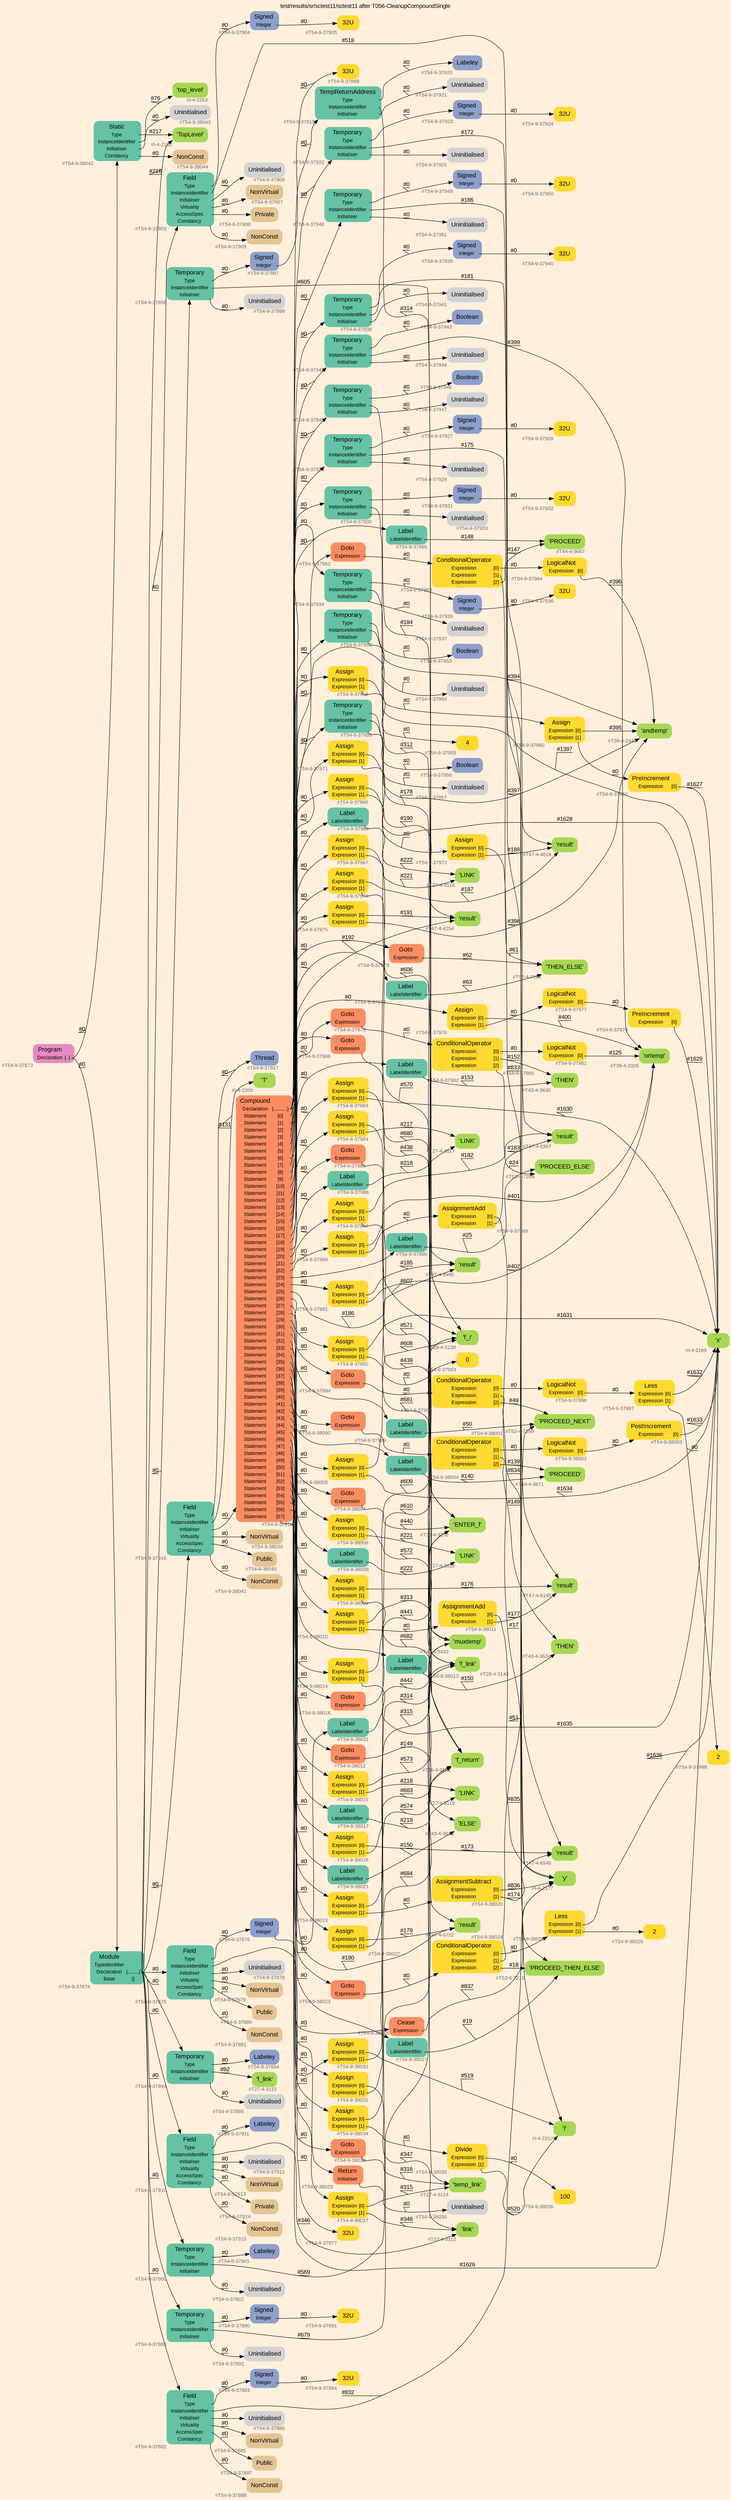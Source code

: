 digraph "test/results/sr/sctest11/sctest11 after T056-CleanupCompoundSingle" {
label = "test/results/sr/sctest11/sctest11 after T056-CleanupCompoundSingle"
labelloc = t
graph [
    rankdir = "LR"
    ranksep = 0.3
    bgcolor = antiquewhite1
    color = black
    fontcolor = black
    fontname = "Arial"
];
node [
    fontname = "Arial"
];
edge [
    fontname = "Arial"
];

// -------------------- node figure --------------------
// -------- block #T54-9-37873 ----------
"#T54-9-37873" [
    fillcolor = "/set28/4"
    xlabel = "#T54-9-37873"
    fontsize = "12"
    fontcolor = grey40
    shape = "plaintext"
    label = <<TABLE BORDER="0" CELLBORDER="0" CELLSPACING="0">
     <TR><TD><FONT COLOR="black" POINT-SIZE="15">Program</FONT></TD></TR>
     <TR><TD><FONT COLOR="black" POINT-SIZE="12">Declaration</FONT></TD><TD PORT="port0"><FONT COLOR="black" POINT-SIZE="12">{..}</FONT></TD></TR>
    </TABLE>>
    style = "rounded,filled"
];

// -------- block #T54-9-37874 ----------
"#T54-9-37874" [
    fillcolor = "/set28/1"
    xlabel = "#T54-9-37874"
    fontsize = "12"
    fontcolor = grey40
    shape = "plaintext"
    label = <<TABLE BORDER="0" CELLBORDER="0" CELLSPACING="0">
     <TR><TD><FONT COLOR="black" POINT-SIZE="15">Module</FONT></TD></TR>
     <TR><TD><FONT COLOR="black" POINT-SIZE="12">TypeIdentifier</FONT></TD><TD PORT="port0"></TD></TR>
     <TR><TD><FONT COLOR="black" POINT-SIZE="12">Declaration</FONT></TD><TD PORT="port1"><FONT COLOR="black" POINT-SIZE="12">{.........}</FONT></TD></TR>
     <TR><TD><FONT COLOR="black" POINT-SIZE="12">Base</FONT></TD><TD PORT="port2"><FONT COLOR="black" POINT-SIZE="12">{}</FONT></TD></TR>
    </TABLE>>
    style = "rounded,filled"
];

// -------- block #I-4-2162 ----------
"#I-4-2162" [
    fillcolor = "/set28/5"
    xlabel = "#I-4-2162"
    fontsize = "12"
    fontcolor = grey40
    shape = "plaintext"
    label = <<TABLE BORDER="0" CELLBORDER="0" CELLSPACING="0">
     <TR><TD><FONT COLOR="black" POINT-SIZE="15">'TopLevel'</FONT></TD></TR>
    </TABLE>>
    style = "rounded,filled"
];

// -------- block #T54-9-37875 ----------
"#T54-9-37875" [
    fillcolor = "/set28/1"
    xlabel = "#T54-9-37875"
    fontsize = "12"
    fontcolor = grey40
    shape = "plaintext"
    label = <<TABLE BORDER="0" CELLBORDER="0" CELLSPACING="0">
     <TR><TD><FONT COLOR="black" POINT-SIZE="15">Field</FONT></TD></TR>
     <TR><TD><FONT COLOR="black" POINT-SIZE="12">Type</FONT></TD><TD PORT="port0"></TD></TR>
     <TR><TD><FONT COLOR="black" POINT-SIZE="12">InstanceIdentifier</FONT></TD><TD PORT="port1"></TD></TR>
     <TR><TD><FONT COLOR="black" POINT-SIZE="12">Initialiser</FONT></TD><TD PORT="port2"></TD></TR>
     <TR><TD><FONT COLOR="black" POINT-SIZE="12">Virtuality</FONT></TD><TD PORT="port3"></TD></TR>
     <TR><TD><FONT COLOR="black" POINT-SIZE="12">AccessSpec</FONT></TD><TD PORT="port4"></TD></TR>
     <TR><TD><FONT COLOR="black" POINT-SIZE="12">Constancy</FONT></TD><TD PORT="port5"></TD></TR>
    </TABLE>>
    style = "rounded,filled"
];

// -------- block #T54-9-37876 ----------
"#T54-9-37876" [
    fillcolor = "/set28/3"
    xlabel = "#T54-9-37876"
    fontsize = "12"
    fontcolor = grey40
    shape = "plaintext"
    label = <<TABLE BORDER="0" CELLBORDER="0" CELLSPACING="0">
     <TR><TD><FONT COLOR="black" POINT-SIZE="15">Signed</FONT></TD></TR>
     <TR><TD><FONT COLOR="black" POINT-SIZE="12">Integer</FONT></TD><TD PORT="port0"></TD></TR>
    </TABLE>>
    style = "rounded,filled"
];

// -------- block #T54-9-37877 ----------
"#T54-9-37877" [
    fillcolor = "/set28/6"
    xlabel = "#T54-9-37877"
    fontsize = "12"
    fontcolor = grey40
    shape = "plaintext"
    label = <<TABLE BORDER="0" CELLBORDER="0" CELLSPACING="0">
     <TR><TD><FONT COLOR="black" POINT-SIZE="15">32U</FONT></TD></TR>
    </TABLE>>
    style = "rounded,filled"
];

// -------- block #I-4-2169 ----------
"#I-4-2169" [
    fillcolor = "/set28/5"
    xlabel = "#I-4-2169"
    fontsize = "12"
    fontcolor = grey40
    shape = "plaintext"
    label = <<TABLE BORDER="0" CELLBORDER="0" CELLSPACING="0">
     <TR><TD><FONT COLOR="black" POINT-SIZE="15">'x'</FONT></TD></TR>
    </TABLE>>
    style = "rounded,filled"
];

// -------- block #T54-9-37878 ----------
"#T54-9-37878" [
    xlabel = "#T54-9-37878"
    fontsize = "12"
    fontcolor = grey40
    shape = "plaintext"
    label = <<TABLE BORDER="0" CELLBORDER="0" CELLSPACING="0">
     <TR><TD><FONT COLOR="black" POINT-SIZE="15">Uninitialised</FONT></TD></TR>
    </TABLE>>
    style = "rounded,filled"
];

// -------- block #T54-9-37879 ----------
"#T54-9-37879" [
    fillcolor = "/set28/7"
    xlabel = "#T54-9-37879"
    fontsize = "12"
    fontcolor = grey40
    shape = "plaintext"
    label = <<TABLE BORDER="0" CELLBORDER="0" CELLSPACING="0">
     <TR><TD><FONT COLOR="black" POINT-SIZE="15">NonVirtual</FONT></TD></TR>
    </TABLE>>
    style = "rounded,filled"
];

// -------- block #T54-9-37880 ----------
"#T54-9-37880" [
    fillcolor = "/set28/7"
    xlabel = "#T54-9-37880"
    fontsize = "12"
    fontcolor = grey40
    shape = "plaintext"
    label = <<TABLE BORDER="0" CELLBORDER="0" CELLSPACING="0">
     <TR><TD><FONT COLOR="black" POINT-SIZE="15">Public</FONT></TD></TR>
    </TABLE>>
    style = "rounded,filled"
];

// -------- block #T54-9-37881 ----------
"#T54-9-37881" [
    fillcolor = "/set28/7"
    xlabel = "#T54-9-37881"
    fontsize = "12"
    fontcolor = grey40
    shape = "plaintext"
    label = <<TABLE BORDER="0" CELLBORDER="0" CELLSPACING="0">
     <TR><TD><FONT COLOR="black" POINT-SIZE="15">NonConst</FONT></TD></TR>
    </TABLE>>
    style = "rounded,filled"
];

// -------- block #T54-9-37882 ----------
"#T54-9-37882" [
    fillcolor = "/set28/1"
    xlabel = "#T54-9-37882"
    fontsize = "12"
    fontcolor = grey40
    shape = "plaintext"
    label = <<TABLE BORDER="0" CELLBORDER="0" CELLSPACING="0">
     <TR><TD><FONT COLOR="black" POINT-SIZE="15">Field</FONT></TD></TR>
     <TR><TD><FONT COLOR="black" POINT-SIZE="12">Type</FONT></TD><TD PORT="port0"></TD></TR>
     <TR><TD><FONT COLOR="black" POINT-SIZE="12">InstanceIdentifier</FONT></TD><TD PORT="port1"></TD></TR>
     <TR><TD><FONT COLOR="black" POINT-SIZE="12">Initialiser</FONT></TD><TD PORT="port2"></TD></TR>
     <TR><TD><FONT COLOR="black" POINT-SIZE="12">Virtuality</FONT></TD><TD PORT="port3"></TD></TR>
     <TR><TD><FONT COLOR="black" POINT-SIZE="12">AccessSpec</FONT></TD><TD PORT="port4"></TD></TR>
     <TR><TD><FONT COLOR="black" POINT-SIZE="12">Constancy</FONT></TD><TD PORT="port5"></TD></TR>
    </TABLE>>
    style = "rounded,filled"
];

// -------- block #T54-9-37883 ----------
"#T54-9-37883" [
    fillcolor = "/set28/3"
    xlabel = "#T54-9-37883"
    fontsize = "12"
    fontcolor = grey40
    shape = "plaintext"
    label = <<TABLE BORDER="0" CELLBORDER="0" CELLSPACING="0">
     <TR><TD><FONT COLOR="black" POINT-SIZE="15">Signed</FONT></TD></TR>
     <TR><TD><FONT COLOR="black" POINT-SIZE="12">Integer</FONT></TD><TD PORT="port0"></TD></TR>
    </TABLE>>
    style = "rounded,filled"
];

// -------- block #T54-9-37884 ----------
"#T54-9-37884" [
    fillcolor = "/set28/6"
    xlabel = "#T54-9-37884"
    fontsize = "12"
    fontcolor = grey40
    shape = "plaintext"
    label = <<TABLE BORDER="0" CELLBORDER="0" CELLSPACING="0">
     <TR><TD><FONT COLOR="black" POINT-SIZE="15">32U</FONT></TD></TR>
    </TABLE>>
    style = "rounded,filled"
];

// -------- block #I-4-2177 ----------
"#I-4-2177" [
    fillcolor = "/set28/5"
    xlabel = "#I-4-2177"
    fontsize = "12"
    fontcolor = grey40
    shape = "plaintext"
    label = <<TABLE BORDER="0" CELLBORDER="0" CELLSPACING="0">
     <TR><TD><FONT COLOR="black" POINT-SIZE="15">'y'</FONT></TD></TR>
    </TABLE>>
    style = "rounded,filled"
];

// -------- block #T54-9-37885 ----------
"#T54-9-37885" [
    xlabel = "#T54-9-37885"
    fontsize = "12"
    fontcolor = grey40
    shape = "plaintext"
    label = <<TABLE BORDER="0" CELLBORDER="0" CELLSPACING="0">
     <TR><TD><FONT COLOR="black" POINT-SIZE="15">Uninitialised</FONT></TD></TR>
    </TABLE>>
    style = "rounded,filled"
];

// -------- block #T54-9-37886 ----------
"#T54-9-37886" [
    fillcolor = "/set28/7"
    xlabel = "#T54-9-37886"
    fontsize = "12"
    fontcolor = grey40
    shape = "plaintext"
    label = <<TABLE BORDER="0" CELLBORDER="0" CELLSPACING="0">
     <TR><TD><FONT COLOR="black" POINT-SIZE="15">NonVirtual</FONT></TD></TR>
    </TABLE>>
    style = "rounded,filled"
];

// -------- block #T54-9-37887 ----------
"#T54-9-37887" [
    fillcolor = "/set28/7"
    xlabel = "#T54-9-37887"
    fontsize = "12"
    fontcolor = grey40
    shape = "plaintext"
    label = <<TABLE BORDER="0" CELLBORDER="0" CELLSPACING="0">
     <TR><TD><FONT COLOR="black" POINT-SIZE="15">Public</FONT></TD></TR>
    </TABLE>>
    style = "rounded,filled"
];

// -------- block #T54-9-37888 ----------
"#T54-9-37888" [
    fillcolor = "/set28/7"
    xlabel = "#T54-9-37888"
    fontsize = "12"
    fontcolor = grey40
    shape = "plaintext"
    label = <<TABLE BORDER="0" CELLBORDER="0" CELLSPACING="0">
     <TR><TD><FONT COLOR="black" POINT-SIZE="15">NonConst</FONT></TD></TR>
    </TABLE>>
    style = "rounded,filled"
];

// -------- block #T54-9-37889 ----------
"#T54-9-37889" [
    fillcolor = "/set28/1"
    xlabel = "#T54-9-37889"
    fontsize = "12"
    fontcolor = grey40
    shape = "plaintext"
    label = <<TABLE BORDER="0" CELLBORDER="0" CELLSPACING="0">
     <TR><TD><FONT COLOR="black" POINT-SIZE="15">Temporary</FONT></TD></TR>
     <TR><TD><FONT COLOR="black" POINT-SIZE="12">Type</FONT></TD><TD PORT="port0"></TD></TR>
     <TR><TD><FONT COLOR="black" POINT-SIZE="12">InstanceIdentifier</FONT></TD><TD PORT="port1"></TD></TR>
     <TR><TD><FONT COLOR="black" POINT-SIZE="12">Initialiser</FONT></TD><TD PORT="port2"></TD></TR>
    </TABLE>>
    style = "rounded,filled"
];

// -------- block #T54-9-37890 ----------
"#T54-9-37890" [
    fillcolor = "/set28/3"
    xlabel = "#T54-9-37890"
    fontsize = "12"
    fontcolor = grey40
    shape = "plaintext"
    label = <<TABLE BORDER="0" CELLBORDER="0" CELLSPACING="0">
     <TR><TD><FONT COLOR="black" POINT-SIZE="15">Signed</FONT></TD></TR>
     <TR><TD><FONT COLOR="black" POINT-SIZE="12">Integer</FONT></TD><TD PORT="port0"></TD></TR>
    </TABLE>>
    style = "rounded,filled"
];

// -------- block #T54-9-37891 ----------
"#T54-9-37891" [
    fillcolor = "/set28/6"
    xlabel = "#T54-9-37891"
    fontsize = "12"
    fontcolor = grey40
    shape = "plaintext"
    label = <<TABLE BORDER="0" CELLBORDER="0" CELLSPACING="0">
     <TR><TD><FONT COLOR="black" POINT-SIZE="15">32U</FONT></TD></TR>
    </TABLE>>
    style = "rounded,filled"
];

// -------- block #T26-4-3101 ----------
"#T26-4-3101" [
    fillcolor = "/set28/5"
    xlabel = "#T26-4-3101"
    fontsize = "12"
    fontcolor = grey40
    shape = "plaintext"
    label = <<TABLE BORDER="0" CELLBORDER="0" CELLSPACING="0">
     <TR><TD><FONT COLOR="black" POINT-SIZE="15">'f_return'</FONT></TD></TR>
    </TABLE>>
    style = "rounded,filled"
];

// -------- block #T54-9-37892 ----------
"#T54-9-37892" [
    xlabel = "#T54-9-37892"
    fontsize = "12"
    fontcolor = grey40
    shape = "plaintext"
    label = <<TABLE BORDER="0" CELLBORDER="0" CELLSPACING="0">
     <TR><TD><FONT COLOR="black" POINT-SIZE="15">Uninitialised</FONT></TD></TR>
    </TABLE>>
    style = "rounded,filled"
];

// -------- block #T54-9-37893 ----------
"#T54-9-37893" [
    fillcolor = "/set28/1"
    xlabel = "#T54-9-37893"
    fontsize = "12"
    fontcolor = grey40
    shape = "plaintext"
    label = <<TABLE BORDER="0" CELLBORDER="0" CELLSPACING="0">
     <TR><TD><FONT COLOR="black" POINT-SIZE="15">Temporary</FONT></TD></TR>
     <TR><TD><FONT COLOR="black" POINT-SIZE="12">Type</FONT></TD><TD PORT="port0"></TD></TR>
     <TR><TD><FONT COLOR="black" POINT-SIZE="12">InstanceIdentifier</FONT></TD><TD PORT="port1"></TD></TR>
     <TR><TD><FONT COLOR="black" POINT-SIZE="12">Initialiser</FONT></TD><TD PORT="port2"></TD></TR>
    </TABLE>>
    style = "rounded,filled"
];

// -------- block #T54-9-37894 ----------
"#T54-9-37894" [
    fillcolor = "/set28/3"
    xlabel = "#T54-9-37894"
    fontsize = "12"
    fontcolor = grey40
    shape = "plaintext"
    label = <<TABLE BORDER="0" CELLBORDER="0" CELLSPACING="0">
     <TR><TD><FONT COLOR="black" POINT-SIZE="15">Labeley</FONT></TD></TR>
    </TABLE>>
    style = "rounded,filled"
];

// -------- block #T27-4-3115 ----------
"#T27-4-3115" [
    fillcolor = "/set28/5"
    xlabel = "#T27-4-3115"
    fontsize = "12"
    fontcolor = grey40
    shape = "plaintext"
    label = <<TABLE BORDER="0" CELLBORDER="0" CELLSPACING="0">
     <TR><TD><FONT COLOR="black" POINT-SIZE="15">'f_link'</FONT></TD></TR>
    </TABLE>>
    style = "rounded,filled"
];

// -------- block #T54-9-37895 ----------
"#T54-9-37895" [
    xlabel = "#T54-9-37895"
    fontsize = "12"
    fontcolor = grey40
    shape = "plaintext"
    label = <<TABLE BORDER="0" CELLBORDER="0" CELLSPACING="0">
     <TR><TD><FONT COLOR="black" POINT-SIZE="15">Uninitialised</FONT></TD></TR>
    </TABLE>>
    style = "rounded,filled"
];

// -------- block #T54-9-37896 ----------
"#T54-9-37896" [
    fillcolor = "/set28/1"
    xlabel = "#T54-9-37896"
    fontsize = "12"
    fontcolor = grey40
    shape = "plaintext"
    label = <<TABLE BORDER="0" CELLBORDER="0" CELLSPACING="0">
     <TR><TD><FONT COLOR="black" POINT-SIZE="15">Temporary</FONT></TD></TR>
     <TR><TD><FONT COLOR="black" POINT-SIZE="12">Type</FONT></TD><TD PORT="port0"></TD></TR>
     <TR><TD><FONT COLOR="black" POINT-SIZE="12">InstanceIdentifier</FONT></TD><TD PORT="port1"></TD></TR>
     <TR><TD><FONT COLOR="black" POINT-SIZE="12">Initialiser</FONT></TD><TD PORT="port2"></TD></TR>
    </TABLE>>
    style = "rounded,filled"
];

// -------- block #T54-9-37897 ----------
"#T54-9-37897" [
    fillcolor = "/set28/3"
    xlabel = "#T54-9-37897"
    fontsize = "12"
    fontcolor = grey40
    shape = "plaintext"
    label = <<TABLE BORDER="0" CELLBORDER="0" CELLSPACING="0">
     <TR><TD><FONT COLOR="black" POINT-SIZE="15">Signed</FONT></TD></TR>
     <TR><TD><FONT COLOR="black" POINT-SIZE="12">Integer</FONT></TD><TD PORT="port0"></TD></TR>
    </TABLE>>
    style = "rounded,filled"
];

// -------- block #T54-9-37898 ----------
"#T54-9-37898" [
    fillcolor = "/set28/6"
    xlabel = "#T54-9-37898"
    fontsize = "12"
    fontcolor = grey40
    shape = "plaintext"
    label = <<TABLE BORDER="0" CELLBORDER="0" CELLSPACING="0">
     <TR><TD><FONT COLOR="black" POINT-SIZE="15">32U</FONT></TD></TR>
    </TABLE>>
    style = "rounded,filled"
];

// -------- block #T28-4-3139 ----------
"#T28-4-3139" [
    fillcolor = "/set28/5"
    xlabel = "#T28-4-3139"
    fontsize = "12"
    fontcolor = grey40
    shape = "plaintext"
    label = <<TABLE BORDER="0" CELLBORDER="0" CELLSPACING="0">
     <TR><TD><FONT COLOR="black" POINT-SIZE="15">'f_i'</FONT></TD></TR>
    </TABLE>>
    style = "rounded,filled"
];

// -------- block #T54-9-37899 ----------
"#T54-9-37899" [
    xlabel = "#T54-9-37899"
    fontsize = "12"
    fontcolor = grey40
    shape = "plaintext"
    label = <<TABLE BORDER="0" CELLBORDER="0" CELLSPACING="0">
     <TR><TD><FONT COLOR="black" POINT-SIZE="15">Uninitialised</FONT></TD></TR>
    </TABLE>>
    style = "rounded,filled"
];

// -------- block #T54-9-37900 ----------
"#T54-9-37900" [
    fillcolor = "/set28/1"
    xlabel = "#T54-9-37900"
    fontsize = "12"
    fontcolor = grey40
    shape = "plaintext"
    label = <<TABLE BORDER="0" CELLBORDER="0" CELLSPACING="0">
     <TR><TD><FONT COLOR="black" POINT-SIZE="15">Temporary</FONT></TD></TR>
     <TR><TD><FONT COLOR="black" POINT-SIZE="12">Type</FONT></TD><TD PORT="port0"></TD></TR>
     <TR><TD><FONT COLOR="black" POINT-SIZE="12">InstanceIdentifier</FONT></TD><TD PORT="port1"></TD></TR>
     <TR><TD><FONT COLOR="black" POINT-SIZE="12">Initialiser</FONT></TD><TD PORT="port2"></TD></TR>
    </TABLE>>
    style = "rounded,filled"
];

// -------- block #T54-9-37901 ----------
"#T54-9-37901" [
    fillcolor = "/set28/3"
    xlabel = "#T54-9-37901"
    fontsize = "12"
    fontcolor = grey40
    shape = "plaintext"
    label = <<TABLE BORDER="0" CELLBORDER="0" CELLSPACING="0">
     <TR><TD><FONT COLOR="black" POINT-SIZE="15">Labeley</FONT></TD></TR>
    </TABLE>>
    style = "rounded,filled"
];

// -------- block #T28-4-3140 ----------
"#T28-4-3140" [
    fillcolor = "/set28/5"
    xlabel = "#T28-4-3140"
    fontsize = "12"
    fontcolor = grey40
    shape = "plaintext"
    label = <<TABLE BORDER="0" CELLBORDER="0" CELLSPACING="0">
     <TR><TD><FONT COLOR="black" POINT-SIZE="15">'f_link'</FONT></TD></TR>
    </TABLE>>
    style = "rounded,filled"
];

// -------- block #T54-9-37902 ----------
"#T54-9-37902" [
    xlabel = "#T54-9-37902"
    fontsize = "12"
    fontcolor = grey40
    shape = "plaintext"
    label = <<TABLE BORDER="0" CELLBORDER="0" CELLSPACING="0">
     <TR><TD><FONT COLOR="black" POINT-SIZE="15">Uninitialised</FONT></TD></TR>
    </TABLE>>
    style = "rounded,filled"
];

// -------- block #T54-9-37903 ----------
"#T54-9-37903" [
    fillcolor = "/set28/1"
    xlabel = "#T54-9-37903"
    fontsize = "12"
    fontcolor = grey40
    shape = "plaintext"
    label = <<TABLE BORDER="0" CELLBORDER="0" CELLSPACING="0">
     <TR><TD><FONT COLOR="black" POINT-SIZE="15">Field</FONT></TD></TR>
     <TR><TD><FONT COLOR="black" POINT-SIZE="12">Type</FONT></TD><TD PORT="port0"></TD></TR>
     <TR><TD><FONT COLOR="black" POINT-SIZE="12">InstanceIdentifier</FONT></TD><TD PORT="port1"></TD></TR>
     <TR><TD><FONT COLOR="black" POINT-SIZE="12">Initialiser</FONT></TD><TD PORT="port2"></TD></TR>
     <TR><TD><FONT COLOR="black" POINT-SIZE="12">Virtuality</FONT></TD><TD PORT="port3"></TD></TR>
     <TR><TD><FONT COLOR="black" POINT-SIZE="12">AccessSpec</FONT></TD><TD PORT="port4"></TD></TR>
     <TR><TD><FONT COLOR="black" POINT-SIZE="12">Constancy</FONT></TD><TD PORT="port5"></TD></TR>
    </TABLE>>
    style = "rounded,filled"
];

// -------- block #T54-9-37904 ----------
"#T54-9-37904" [
    fillcolor = "/set28/3"
    xlabel = "#T54-9-37904"
    fontsize = "12"
    fontcolor = grey40
    shape = "plaintext"
    label = <<TABLE BORDER="0" CELLBORDER="0" CELLSPACING="0">
     <TR><TD><FONT COLOR="black" POINT-SIZE="15">Signed</FONT></TD></TR>
     <TR><TD><FONT COLOR="black" POINT-SIZE="12">Integer</FONT></TD><TD PORT="port0"></TD></TR>
    </TABLE>>
    style = "rounded,filled"
];

// -------- block #T54-9-37905 ----------
"#T54-9-37905" [
    fillcolor = "/set28/6"
    xlabel = "#T54-9-37905"
    fontsize = "12"
    fontcolor = grey40
    shape = "plaintext"
    label = <<TABLE BORDER="0" CELLBORDER="0" CELLSPACING="0">
     <TR><TD><FONT COLOR="black" POINT-SIZE="15">32U</FONT></TD></TR>
    </TABLE>>
    style = "rounded,filled"
];

// -------- block #I-4-2207 ----------
"#I-4-2207" [
    fillcolor = "/set28/5"
    xlabel = "#I-4-2207"
    fontsize = "12"
    fontcolor = grey40
    shape = "plaintext"
    label = <<TABLE BORDER="0" CELLBORDER="0" CELLSPACING="0">
     <TR><TD><FONT COLOR="black" POINT-SIZE="15">'i'</FONT></TD></TR>
    </TABLE>>
    style = "rounded,filled"
];

// -------- block #T54-9-37906 ----------
"#T54-9-37906" [
    xlabel = "#T54-9-37906"
    fontsize = "12"
    fontcolor = grey40
    shape = "plaintext"
    label = <<TABLE BORDER="0" CELLBORDER="0" CELLSPACING="0">
     <TR><TD><FONT COLOR="black" POINT-SIZE="15">Uninitialised</FONT></TD></TR>
    </TABLE>>
    style = "rounded,filled"
];

// -------- block #T54-9-37907 ----------
"#T54-9-37907" [
    fillcolor = "/set28/7"
    xlabel = "#T54-9-37907"
    fontsize = "12"
    fontcolor = grey40
    shape = "plaintext"
    label = <<TABLE BORDER="0" CELLBORDER="0" CELLSPACING="0">
     <TR><TD><FONT COLOR="black" POINT-SIZE="15">NonVirtual</FONT></TD></TR>
    </TABLE>>
    style = "rounded,filled"
];

// -------- block #T54-9-37908 ----------
"#T54-9-37908" [
    fillcolor = "/set28/7"
    xlabel = "#T54-9-37908"
    fontsize = "12"
    fontcolor = grey40
    shape = "plaintext"
    label = <<TABLE BORDER="0" CELLBORDER="0" CELLSPACING="0">
     <TR><TD><FONT COLOR="black" POINT-SIZE="15">Private</FONT></TD></TR>
    </TABLE>>
    style = "rounded,filled"
];

// -------- block #T54-9-37909 ----------
"#T54-9-37909" [
    fillcolor = "/set28/7"
    xlabel = "#T54-9-37909"
    fontsize = "12"
    fontcolor = grey40
    shape = "plaintext"
    label = <<TABLE BORDER="0" CELLBORDER="0" CELLSPACING="0">
     <TR><TD><FONT COLOR="black" POINT-SIZE="15">NonConst</FONT></TD></TR>
    </TABLE>>
    style = "rounded,filled"
];

// -------- block #T54-9-37910 ----------
"#T54-9-37910" [
    fillcolor = "/set28/1"
    xlabel = "#T54-9-37910"
    fontsize = "12"
    fontcolor = grey40
    shape = "plaintext"
    label = <<TABLE BORDER="0" CELLBORDER="0" CELLSPACING="0">
     <TR><TD><FONT COLOR="black" POINT-SIZE="15">Field</FONT></TD></TR>
     <TR><TD><FONT COLOR="black" POINT-SIZE="12">Type</FONT></TD><TD PORT="port0"></TD></TR>
     <TR><TD><FONT COLOR="black" POINT-SIZE="12">InstanceIdentifier</FONT></TD><TD PORT="port1"></TD></TR>
     <TR><TD><FONT COLOR="black" POINT-SIZE="12">Initialiser</FONT></TD><TD PORT="port2"></TD></TR>
     <TR><TD><FONT COLOR="black" POINT-SIZE="12">Virtuality</FONT></TD><TD PORT="port3"></TD></TR>
     <TR><TD><FONT COLOR="black" POINT-SIZE="12">AccessSpec</FONT></TD><TD PORT="port4"></TD></TR>
     <TR><TD><FONT COLOR="black" POINT-SIZE="12">Constancy</FONT></TD><TD PORT="port5"></TD></TR>
    </TABLE>>
    style = "rounded,filled"
];

// -------- block #T54-9-37911 ----------
"#T54-9-37911" [
    fillcolor = "/set28/3"
    xlabel = "#T54-9-37911"
    fontsize = "12"
    fontcolor = grey40
    shape = "plaintext"
    label = <<TABLE BORDER="0" CELLBORDER="0" CELLSPACING="0">
     <TR><TD><FONT COLOR="black" POINT-SIZE="15">Labeley</FONT></TD></TR>
    </TABLE>>
    style = "rounded,filled"
];

// -------- block #T27-4-3113 ----------
"#T27-4-3113" [
    fillcolor = "/set28/5"
    xlabel = "#T27-4-3113"
    fontsize = "12"
    fontcolor = grey40
    shape = "plaintext"
    label = <<TABLE BORDER="0" CELLBORDER="0" CELLSPACING="0">
     <TR><TD><FONT COLOR="black" POINT-SIZE="15">'link'</FONT></TD></TR>
    </TABLE>>
    style = "rounded,filled"
];

// -------- block #T54-9-37912 ----------
"#T54-9-37912" [
    xlabel = "#T54-9-37912"
    fontsize = "12"
    fontcolor = grey40
    shape = "plaintext"
    label = <<TABLE BORDER="0" CELLBORDER="0" CELLSPACING="0">
     <TR><TD><FONT COLOR="black" POINT-SIZE="15">Uninitialised</FONT></TD></TR>
    </TABLE>>
    style = "rounded,filled"
];

// -------- block #T54-9-37913 ----------
"#T54-9-37913" [
    fillcolor = "/set28/7"
    xlabel = "#T54-9-37913"
    fontsize = "12"
    fontcolor = grey40
    shape = "plaintext"
    label = <<TABLE BORDER="0" CELLBORDER="0" CELLSPACING="0">
     <TR><TD><FONT COLOR="black" POINT-SIZE="15">NonVirtual</FONT></TD></TR>
    </TABLE>>
    style = "rounded,filled"
];

// -------- block #T54-9-37914 ----------
"#T54-9-37914" [
    fillcolor = "/set28/7"
    xlabel = "#T54-9-37914"
    fontsize = "12"
    fontcolor = grey40
    shape = "plaintext"
    label = <<TABLE BORDER="0" CELLBORDER="0" CELLSPACING="0">
     <TR><TD><FONT COLOR="black" POINT-SIZE="15">Private</FONT></TD></TR>
    </TABLE>>
    style = "rounded,filled"
];

// -------- block #T54-9-37915 ----------
"#T54-9-37915" [
    fillcolor = "/set28/7"
    xlabel = "#T54-9-37915"
    fontsize = "12"
    fontcolor = grey40
    shape = "plaintext"
    label = <<TABLE BORDER="0" CELLBORDER="0" CELLSPACING="0">
     <TR><TD><FONT COLOR="black" POINT-SIZE="15">NonConst</FONT></TD></TR>
    </TABLE>>
    style = "rounded,filled"
];

// -------- block #T54-9-37916 ----------
"#T54-9-37916" [
    fillcolor = "/set28/1"
    xlabel = "#T54-9-37916"
    fontsize = "12"
    fontcolor = grey40
    shape = "plaintext"
    label = <<TABLE BORDER="0" CELLBORDER="0" CELLSPACING="0">
     <TR><TD><FONT COLOR="black" POINT-SIZE="15">Field</FONT></TD></TR>
     <TR><TD><FONT COLOR="black" POINT-SIZE="12">Type</FONT></TD><TD PORT="port0"></TD></TR>
     <TR><TD><FONT COLOR="black" POINT-SIZE="12">InstanceIdentifier</FONT></TD><TD PORT="port1"></TD></TR>
     <TR><TD><FONT COLOR="black" POINT-SIZE="12">Initialiser</FONT></TD><TD PORT="port2"></TD></TR>
     <TR><TD><FONT COLOR="black" POINT-SIZE="12">Virtuality</FONT></TD><TD PORT="port3"></TD></TR>
     <TR><TD><FONT COLOR="black" POINT-SIZE="12">AccessSpec</FONT></TD><TD PORT="port4"></TD></TR>
     <TR><TD><FONT COLOR="black" POINT-SIZE="12">Constancy</FONT></TD><TD PORT="port5"></TD></TR>
    </TABLE>>
    style = "rounded,filled"
];

// -------- block #T54-9-37917 ----------
"#T54-9-37917" [
    fillcolor = "/set28/3"
    xlabel = "#T54-9-37917"
    fontsize = "12"
    fontcolor = grey40
    shape = "plaintext"
    label = <<TABLE BORDER="0" CELLBORDER="0" CELLSPACING="0">
     <TR><TD><FONT COLOR="black" POINT-SIZE="15">Thread</FONT></TD></TR>
    </TABLE>>
    style = "rounded,filled"
];

// -------- block #I-4-2200 ----------
"#I-4-2200" [
    fillcolor = "/set28/5"
    xlabel = "#I-4-2200"
    fontsize = "12"
    fontcolor = grey40
    shape = "plaintext"
    label = <<TABLE BORDER="0" CELLBORDER="0" CELLSPACING="0">
     <TR><TD><FONT COLOR="black" POINT-SIZE="15">'T'</FONT></TD></TR>
    </TABLE>>
    style = "rounded,filled"
];

// -------- block #T54-9-37918 ----------
"#T54-9-37918" [
    fillcolor = "/set28/2"
    xlabel = "#T54-9-37918"
    fontsize = "12"
    fontcolor = grey40
    shape = "plaintext"
    label = <<TABLE BORDER="0" CELLBORDER="0" CELLSPACING="0">
     <TR><TD><FONT COLOR="black" POINT-SIZE="15">Compound</FONT></TD></TR>
     <TR><TD><FONT COLOR="black" POINT-SIZE="12">Declaration</FONT></TD><TD PORT="port0"><FONT COLOR="black" POINT-SIZE="12">{...........}</FONT></TD></TR>
     <TR><TD><FONT COLOR="black" POINT-SIZE="12">Statement</FONT></TD><TD PORT="port1"><FONT COLOR="black" POINT-SIZE="12">[0]</FONT></TD></TR>
     <TR><TD><FONT COLOR="black" POINT-SIZE="12">Statement</FONT></TD><TD PORT="port2"><FONT COLOR="black" POINT-SIZE="12">[1]</FONT></TD></TR>
     <TR><TD><FONT COLOR="black" POINT-SIZE="12">Statement</FONT></TD><TD PORT="port3"><FONT COLOR="black" POINT-SIZE="12">[2]</FONT></TD></TR>
     <TR><TD><FONT COLOR="black" POINT-SIZE="12">Statement</FONT></TD><TD PORT="port4"><FONT COLOR="black" POINT-SIZE="12">[3]</FONT></TD></TR>
     <TR><TD><FONT COLOR="black" POINT-SIZE="12">Statement</FONT></TD><TD PORT="port5"><FONT COLOR="black" POINT-SIZE="12">[4]</FONT></TD></TR>
     <TR><TD><FONT COLOR="black" POINT-SIZE="12">Statement</FONT></TD><TD PORT="port6"><FONT COLOR="black" POINT-SIZE="12">[5]</FONT></TD></TR>
     <TR><TD><FONT COLOR="black" POINT-SIZE="12">Statement</FONT></TD><TD PORT="port7"><FONT COLOR="black" POINT-SIZE="12">[6]</FONT></TD></TR>
     <TR><TD><FONT COLOR="black" POINT-SIZE="12">Statement</FONT></TD><TD PORT="port8"><FONT COLOR="black" POINT-SIZE="12">[7]</FONT></TD></TR>
     <TR><TD><FONT COLOR="black" POINT-SIZE="12">Statement</FONT></TD><TD PORT="port9"><FONT COLOR="black" POINT-SIZE="12">[8]</FONT></TD></TR>
     <TR><TD><FONT COLOR="black" POINT-SIZE="12">Statement</FONT></TD><TD PORT="port10"><FONT COLOR="black" POINT-SIZE="12">[9]</FONT></TD></TR>
     <TR><TD><FONT COLOR="black" POINT-SIZE="12">Statement</FONT></TD><TD PORT="port11"><FONT COLOR="black" POINT-SIZE="12">[10]</FONT></TD></TR>
     <TR><TD><FONT COLOR="black" POINT-SIZE="12">Statement</FONT></TD><TD PORT="port12"><FONT COLOR="black" POINT-SIZE="12">[11]</FONT></TD></TR>
     <TR><TD><FONT COLOR="black" POINT-SIZE="12">Statement</FONT></TD><TD PORT="port13"><FONT COLOR="black" POINT-SIZE="12">[12]</FONT></TD></TR>
     <TR><TD><FONT COLOR="black" POINT-SIZE="12">Statement</FONT></TD><TD PORT="port14"><FONT COLOR="black" POINT-SIZE="12">[13]</FONT></TD></TR>
     <TR><TD><FONT COLOR="black" POINT-SIZE="12">Statement</FONT></TD><TD PORT="port15"><FONT COLOR="black" POINT-SIZE="12">[14]</FONT></TD></TR>
     <TR><TD><FONT COLOR="black" POINT-SIZE="12">Statement</FONT></TD><TD PORT="port16"><FONT COLOR="black" POINT-SIZE="12">[15]</FONT></TD></TR>
     <TR><TD><FONT COLOR="black" POINT-SIZE="12">Statement</FONT></TD><TD PORT="port17"><FONT COLOR="black" POINT-SIZE="12">[16]</FONT></TD></TR>
     <TR><TD><FONT COLOR="black" POINT-SIZE="12">Statement</FONT></TD><TD PORT="port18"><FONT COLOR="black" POINT-SIZE="12">[17]</FONT></TD></TR>
     <TR><TD><FONT COLOR="black" POINT-SIZE="12">Statement</FONT></TD><TD PORT="port19"><FONT COLOR="black" POINT-SIZE="12">[18]</FONT></TD></TR>
     <TR><TD><FONT COLOR="black" POINT-SIZE="12">Statement</FONT></TD><TD PORT="port20"><FONT COLOR="black" POINT-SIZE="12">[19]</FONT></TD></TR>
     <TR><TD><FONT COLOR="black" POINT-SIZE="12">Statement</FONT></TD><TD PORT="port21"><FONT COLOR="black" POINT-SIZE="12">[20]</FONT></TD></TR>
     <TR><TD><FONT COLOR="black" POINT-SIZE="12">Statement</FONT></TD><TD PORT="port22"><FONT COLOR="black" POINT-SIZE="12">[21]</FONT></TD></TR>
     <TR><TD><FONT COLOR="black" POINT-SIZE="12">Statement</FONT></TD><TD PORT="port23"><FONT COLOR="black" POINT-SIZE="12">[22]</FONT></TD></TR>
     <TR><TD><FONT COLOR="black" POINT-SIZE="12">Statement</FONT></TD><TD PORT="port24"><FONT COLOR="black" POINT-SIZE="12">[23]</FONT></TD></TR>
     <TR><TD><FONT COLOR="black" POINT-SIZE="12">Statement</FONT></TD><TD PORT="port25"><FONT COLOR="black" POINT-SIZE="12">[24]</FONT></TD></TR>
     <TR><TD><FONT COLOR="black" POINT-SIZE="12">Statement</FONT></TD><TD PORT="port26"><FONT COLOR="black" POINT-SIZE="12">[25]</FONT></TD></TR>
     <TR><TD><FONT COLOR="black" POINT-SIZE="12">Statement</FONT></TD><TD PORT="port27"><FONT COLOR="black" POINT-SIZE="12">[26]</FONT></TD></TR>
     <TR><TD><FONT COLOR="black" POINT-SIZE="12">Statement</FONT></TD><TD PORT="port28"><FONT COLOR="black" POINT-SIZE="12">[27]</FONT></TD></TR>
     <TR><TD><FONT COLOR="black" POINT-SIZE="12">Statement</FONT></TD><TD PORT="port29"><FONT COLOR="black" POINT-SIZE="12">[28]</FONT></TD></TR>
     <TR><TD><FONT COLOR="black" POINT-SIZE="12">Statement</FONT></TD><TD PORT="port30"><FONT COLOR="black" POINT-SIZE="12">[29]</FONT></TD></TR>
     <TR><TD><FONT COLOR="black" POINT-SIZE="12">Statement</FONT></TD><TD PORT="port31"><FONT COLOR="black" POINT-SIZE="12">[30]</FONT></TD></TR>
     <TR><TD><FONT COLOR="black" POINT-SIZE="12">Statement</FONT></TD><TD PORT="port32"><FONT COLOR="black" POINT-SIZE="12">[31]</FONT></TD></TR>
     <TR><TD><FONT COLOR="black" POINT-SIZE="12">Statement</FONT></TD><TD PORT="port33"><FONT COLOR="black" POINT-SIZE="12">[32]</FONT></TD></TR>
     <TR><TD><FONT COLOR="black" POINT-SIZE="12">Statement</FONT></TD><TD PORT="port34"><FONT COLOR="black" POINT-SIZE="12">[33]</FONT></TD></TR>
     <TR><TD><FONT COLOR="black" POINT-SIZE="12">Statement</FONT></TD><TD PORT="port35"><FONT COLOR="black" POINT-SIZE="12">[34]</FONT></TD></TR>
     <TR><TD><FONT COLOR="black" POINT-SIZE="12">Statement</FONT></TD><TD PORT="port36"><FONT COLOR="black" POINT-SIZE="12">[35]</FONT></TD></TR>
     <TR><TD><FONT COLOR="black" POINT-SIZE="12">Statement</FONT></TD><TD PORT="port37"><FONT COLOR="black" POINT-SIZE="12">[36]</FONT></TD></TR>
     <TR><TD><FONT COLOR="black" POINT-SIZE="12">Statement</FONT></TD><TD PORT="port38"><FONT COLOR="black" POINT-SIZE="12">[37]</FONT></TD></TR>
     <TR><TD><FONT COLOR="black" POINT-SIZE="12">Statement</FONT></TD><TD PORT="port39"><FONT COLOR="black" POINT-SIZE="12">[38]</FONT></TD></TR>
     <TR><TD><FONT COLOR="black" POINT-SIZE="12">Statement</FONT></TD><TD PORT="port40"><FONT COLOR="black" POINT-SIZE="12">[39]</FONT></TD></TR>
     <TR><TD><FONT COLOR="black" POINT-SIZE="12">Statement</FONT></TD><TD PORT="port41"><FONT COLOR="black" POINT-SIZE="12">[40]</FONT></TD></TR>
     <TR><TD><FONT COLOR="black" POINT-SIZE="12">Statement</FONT></TD><TD PORT="port42"><FONT COLOR="black" POINT-SIZE="12">[41]</FONT></TD></TR>
     <TR><TD><FONT COLOR="black" POINT-SIZE="12">Statement</FONT></TD><TD PORT="port43"><FONT COLOR="black" POINT-SIZE="12">[42]</FONT></TD></TR>
     <TR><TD><FONT COLOR="black" POINT-SIZE="12">Statement</FONT></TD><TD PORT="port44"><FONT COLOR="black" POINT-SIZE="12">[43]</FONT></TD></TR>
     <TR><TD><FONT COLOR="black" POINT-SIZE="12">Statement</FONT></TD><TD PORT="port45"><FONT COLOR="black" POINT-SIZE="12">[44]</FONT></TD></TR>
     <TR><TD><FONT COLOR="black" POINT-SIZE="12">Statement</FONT></TD><TD PORT="port46"><FONT COLOR="black" POINT-SIZE="12">[45]</FONT></TD></TR>
     <TR><TD><FONT COLOR="black" POINT-SIZE="12">Statement</FONT></TD><TD PORT="port47"><FONT COLOR="black" POINT-SIZE="12">[46]</FONT></TD></TR>
     <TR><TD><FONT COLOR="black" POINT-SIZE="12">Statement</FONT></TD><TD PORT="port48"><FONT COLOR="black" POINT-SIZE="12">[47]</FONT></TD></TR>
     <TR><TD><FONT COLOR="black" POINT-SIZE="12">Statement</FONT></TD><TD PORT="port49"><FONT COLOR="black" POINT-SIZE="12">[48]</FONT></TD></TR>
     <TR><TD><FONT COLOR="black" POINT-SIZE="12">Statement</FONT></TD><TD PORT="port50"><FONT COLOR="black" POINT-SIZE="12">[49]</FONT></TD></TR>
     <TR><TD><FONT COLOR="black" POINT-SIZE="12">Statement</FONT></TD><TD PORT="port51"><FONT COLOR="black" POINT-SIZE="12">[50]</FONT></TD></TR>
     <TR><TD><FONT COLOR="black" POINT-SIZE="12">Statement</FONT></TD><TD PORT="port52"><FONT COLOR="black" POINT-SIZE="12">[51]</FONT></TD></TR>
     <TR><TD><FONT COLOR="black" POINT-SIZE="12">Statement</FONT></TD><TD PORT="port53"><FONT COLOR="black" POINT-SIZE="12">[52]</FONT></TD></TR>
     <TR><TD><FONT COLOR="black" POINT-SIZE="12">Statement</FONT></TD><TD PORT="port54"><FONT COLOR="black" POINT-SIZE="12">[53]</FONT></TD></TR>
     <TR><TD><FONT COLOR="black" POINT-SIZE="12">Statement</FONT></TD><TD PORT="port55"><FONT COLOR="black" POINT-SIZE="12">[54]</FONT></TD></TR>
     <TR><TD><FONT COLOR="black" POINT-SIZE="12">Statement</FONT></TD><TD PORT="port56"><FONT COLOR="black" POINT-SIZE="12">[55]</FONT></TD></TR>
     <TR><TD><FONT COLOR="black" POINT-SIZE="12">Statement</FONT></TD><TD PORT="port57"><FONT COLOR="black" POINT-SIZE="12">[56]</FONT></TD></TR>
     <TR><TD><FONT COLOR="black" POINT-SIZE="12">Statement</FONT></TD><TD PORT="port58"><FONT COLOR="black" POINT-SIZE="12">[57]</FONT></TD></TR>
    </TABLE>>
    style = "rounded,filled"
];

// -------- block #T54-9-37919 ----------
"#T54-9-37919" [
    fillcolor = "/set28/1"
    xlabel = "#T54-9-37919"
    fontsize = "12"
    fontcolor = grey40
    shape = "plaintext"
    label = <<TABLE BORDER="0" CELLBORDER="0" CELLSPACING="0">
     <TR><TD><FONT COLOR="black" POINT-SIZE="15">TempReturnAddress</FONT></TD></TR>
     <TR><TD><FONT COLOR="black" POINT-SIZE="12">Type</FONT></TD><TD PORT="port0"></TD></TR>
     <TR><TD><FONT COLOR="black" POINT-SIZE="12">InstanceIdentifier</FONT></TD><TD PORT="port1"></TD></TR>
     <TR><TD><FONT COLOR="black" POINT-SIZE="12">Initialiser</FONT></TD><TD PORT="port2"></TD></TR>
    </TABLE>>
    style = "rounded,filled"
];

// -------- block #T54-9-37920 ----------
"#T54-9-37920" [
    fillcolor = "/set28/3"
    xlabel = "#T54-9-37920"
    fontsize = "12"
    fontcolor = grey40
    shape = "plaintext"
    label = <<TABLE BORDER="0" CELLBORDER="0" CELLSPACING="0">
     <TR><TD><FONT COLOR="black" POINT-SIZE="15">Labeley</FONT></TD></TR>
    </TABLE>>
    style = "rounded,filled"
];

// -------- block #T27-4-3114 ----------
"#T27-4-3114" [
    fillcolor = "/set28/5"
    xlabel = "#T27-4-3114"
    fontsize = "12"
    fontcolor = grey40
    shape = "plaintext"
    label = <<TABLE BORDER="0" CELLBORDER="0" CELLSPACING="0">
     <TR><TD><FONT COLOR="black" POINT-SIZE="15">'temp_link'</FONT></TD></TR>
    </TABLE>>
    style = "rounded,filled"
];

// -------- block #T54-9-37921 ----------
"#T54-9-37921" [
    xlabel = "#T54-9-37921"
    fontsize = "12"
    fontcolor = grey40
    shape = "plaintext"
    label = <<TABLE BORDER="0" CELLBORDER="0" CELLSPACING="0">
     <TR><TD><FONT COLOR="black" POINT-SIZE="15">Uninitialised</FONT></TD></TR>
    </TABLE>>
    style = "rounded,filled"
];

// -------- block #T54-9-37922 ----------
"#T54-9-37922" [
    fillcolor = "/set28/1"
    xlabel = "#T54-9-37922"
    fontsize = "12"
    fontcolor = grey40
    shape = "plaintext"
    label = <<TABLE BORDER="0" CELLBORDER="0" CELLSPACING="0">
     <TR><TD><FONT COLOR="black" POINT-SIZE="15">Temporary</FONT></TD></TR>
     <TR><TD><FONT COLOR="black" POINT-SIZE="12">Type</FONT></TD><TD PORT="port0"></TD></TR>
     <TR><TD><FONT COLOR="black" POINT-SIZE="12">InstanceIdentifier</FONT></TD><TD PORT="port1"></TD></TR>
     <TR><TD><FONT COLOR="black" POINT-SIZE="12">Initialiser</FONT></TD><TD PORT="port2"></TD></TR>
    </TABLE>>
    style = "rounded,filled"
];

// -------- block #T54-9-37923 ----------
"#T54-9-37923" [
    fillcolor = "/set28/3"
    xlabel = "#T54-9-37923"
    fontsize = "12"
    fontcolor = grey40
    shape = "plaintext"
    label = <<TABLE BORDER="0" CELLBORDER="0" CELLSPACING="0">
     <TR><TD><FONT COLOR="black" POINT-SIZE="15">Signed</FONT></TD></TR>
     <TR><TD><FONT COLOR="black" POINT-SIZE="12">Integer</FONT></TD><TD PORT="port0"></TD></TR>
    </TABLE>>
    style = "rounded,filled"
];

// -------- block #T54-9-37924 ----------
"#T54-9-37924" [
    fillcolor = "/set28/6"
    xlabel = "#T54-9-37924"
    fontsize = "12"
    fontcolor = grey40
    shape = "plaintext"
    label = <<TABLE BORDER="0" CELLBORDER="0" CELLSPACING="0">
     <TR><TD><FONT COLOR="black" POINT-SIZE="15">32U</FONT></TD></TR>
    </TABLE>>
    style = "rounded,filled"
];

// -------- block #T47-4-6546 ----------
"#T47-4-6546" [
    fillcolor = "/set28/5"
    xlabel = "#T47-4-6546"
    fontsize = "12"
    fontcolor = grey40
    shape = "plaintext"
    label = <<TABLE BORDER="0" CELLBORDER="0" CELLSPACING="0">
     <TR><TD><FONT COLOR="black" POINT-SIZE="15">'result'</FONT></TD></TR>
    </TABLE>>
    style = "rounded,filled"
];

// -------- block #T54-9-37925 ----------
"#T54-9-37925" [
    xlabel = "#T54-9-37925"
    fontsize = "12"
    fontcolor = grey40
    shape = "plaintext"
    label = <<TABLE BORDER="0" CELLBORDER="0" CELLSPACING="0">
     <TR><TD><FONT COLOR="black" POINT-SIZE="15">Uninitialised</FONT></TD></TR>
    </TABLE>>
    style = "rounded,filled"
];

// -------- block #T54-9-37926 ----------
"#T54-9-37926" [
    fillcolor = "/set28/1"
    xlabel = "#T54-9-37926"
    fontsize = "12"
    fontcolor = grey40
    shape = "plaintext"
    label = <<TABLE BORDER="0" CELLBORDER="0" CELLSPACING="0">
     <TR><TD><FONT COLOR="black" POINT-SIZE="15">Temporary</FONT></TD></TR>
     <TR><TD><FONT COLOR="black" POINT-SIZE="12">Type</FONT></TD><TD PORT="port0"></TD></TR>
     <TR><TD><FONT COLOR="black" POINT-SIZE="12">InstanceIdentifier</FONT></TD><TD PORT="port1"></TD></TR>
     <TR><TD><FONT COLOR="black" POINT-SIZE="12">Initialiser</FONT></TD><TD PORT="port2"></TD></TR>
    </TABLE>>
    style = "rounded,filled"
];

// -------- block #T54-9-37927 ----------
"#T54-9-37927" [
    fillcolor = "/set28/3"
    xlabel = "#T54-9-37927"
    fontsize = "12"
    fontcolor = grey40
    shape = "plaintext"
    label = <<TABLE BORDER="0" CELLBORDER="0" CELLSPACING="0">
     <TR><TD><FONT COLOR="black" POINT-SIZE="15">Signed</FONT></TD></TR>
     <TR><TD><FONT COLOR="black" POINT-SIZE="12">Integer</FONT></TD><TD PORT="port0"></TD></TR>
    </TABLE>>
    style = "rounded,filled"
];

// -------- block #T54-9-37928 ----------
"#T54-9-37928" [
    fillcolor = "/set28/6"
    xlabel = "#T54-9-37928"
    fontsize = "12"
    fontcolor = grey40
    shape = "plaintext"
    label = <<TABLE BORDER="0" CELLBORDER="0" CELLSPACING="0">
     <TR><TD><FONT COLOR="black" POINT-SIZE="15">32U</FONT></TD></TR>
    </TABLE>>
    style = "rounded,filled"
];

// -------- block #T47-4-6145 ----------
"#T47-4-6145" [
    fillcolor = "/set28/5"
    xlabel = "#T47-4-6145"
    fontsize = "12"
    fontcolor = grey40
    shape = "plaintext"
    label = <<TABLE BORDER="0" CELLBORDER="0" CELLSPACING="0">
     <TR><TD><FONT COLOR="black" POINT-SIZE="15">'result'</FONT></TD></TR>
    </TABLE>>
    style = "rounded,filled"
];

// -------- block #T54-9-37929 ----------
"#T54-9-37929" [
    xlabel = "#T54-9-37929"
    fontsize = "12"
    fontcolor = grey40
    shape = "plaintext"
    label = <<TABLE BORDER="0" CELLBORDER="0" CELLSPACING="0">
     <TR><TD><FONT COLOR="black" POINT-SIZE="15">Uninitialised</FONT></TD></TR>
    </TABLE>>
    style = "rounded,filled"
];

// -------- block #T54-9-37930 ----------
"#T54-9-37930" [
    fillcolor = "/set28/1"
    xlabel = "#T54-9-37930"
    fontsize = "12"
    fontcolor = grey40
    shape = "plaintext"
    label = <<TABLE BORDER="0" CELLBORDER="0" CELLSPACING="0">
     <TR><TD><FONT COLOR="black" POINT-SIZE="15">Temporary</FONT></TD></TR>
     <TR><TD><FONT COLOR="black" POINT-SIZE="12">Type</FONT></TD><TD PORT="port0"></TD></TR>
     <TR><TD><FONT COLOR="black" POINT-SIZE="12">InstanceIdentifier</FONT></TD><TD PORT="port1"></TD></TR>
     <TR><TD><FONT COLOR="black" POINT-SIZE="12">Initialiser</FONT></TD><TD PORT="port2"></TD></TR>
    </TABLE>>
    style = "rounded,filled"
];

// -------- block #T54-9-37931 ----------
"#T54-9-37931" [
    fillcolor = "/set28/3"
    xlabel = "#T54-9-37931"
    fontsize = "12"
    fontcolor = grey40
    shape = "plaintext"
    label = <<TABLE BORDER="0" CELLBORDER="0" CELLSPACING="0">
     <TR><TD><FONT COLOR="black" POINT-SIZE="15">Signed</FONT></TD></TR>
     <TR><TD><FONT COLOR="black" POINT-SIZE="12">Integer</FONT></TD><TD PORT="port0"></TD></TR>
    </TABLE>>
    style = "rounded,filled"
];

// -------- block #T54-9-37932 ----------
"#T54-9-37932" [
    fillcolor = "/set28/6"
    xlabel = "#T54-9-37932"
    fontsize = "12"
    fontcolor = grey40
    shape = "plaintext"
    label = <<TABLE BORDER="0" CELLBORDER="0" CELLSPACING="0">
     <TR><TD><FONT COLOR="black" POINT-SIZE="15">32U</FONT></TD></TR>
    </TABLE>>
    style = "rounded,filled"
];

// -------- block #T40-4-3432 ----------
"#T40-4-3432" [
    fillcolor = "/set28/5"
    xlabel = "#T40-4-3432"
    fontsize = "12"
    fontcolor = grey40
    shape = "plaintext"
    label = <<TABLE BORDER="0" CELLBORDER="0" CELLSPACING="0">
     <TR><TD><FONT COLOR="black" POINT-SIZE="15">'muxtemp'</FONT></TD></TR>
    </TABLE>>
    style = "rounded,filled"
];

// -------- block #T54-9-37933 ----------
"#T54-9-37933" [
    xlabel = "#T54-9-37933"
    fontsize = "12"
    fontcolor = grey40
    shape = "plaintext"
    label = <<TABLE BORDER="0" CELLBORDER="0" CELLSPACING="0">
     <TR><TD><FONT COLOR="black" POINT-SIZE="15">Uninitialised</FONT></TD></TR>
    </TABLE>>
    style = "rounded,filled"
];

// -------- block #T54-9-37934 ----------
"#T54-9-37934" [
    fillcolor = "/set28/1"
    xlabel = "#T54-9-37934"
    fontsize = "12"
    fontcolor = grey40
    shape = "plaintext"
    label = <<TABLE BORDER="0" CELLBORDER="0" CELLSPACING="0">
     <TR><TD><FONT COLOR="black" POINT-SIZE="15">Temporary</FONT></TD></TR>
     <TR><TD><FONT COLOR="black" POINT-SIZE="12">Type</FONT></TD><TD PORT="port0"></TD></TR>
     <TR><TD><FONT COLOR="black" POINT-SIZE="12">InstanceIdentifier</FONT></TD><TD PORT="port1"></TD></TR>
     <TR><TD><FONT COLOR="black" POINT-SIZE="12">Initialiser</FONT></TD><TD PORT="port2"></TD></TR>
    </TABLE>>
    style = "rounded,filled"
];

// -------- block #T54-9-37935 ----------
"#T54-9-37935" [
    fillcolor = "/set28/3"
    xlabel = "#T54-9-37935"
    fontsize = "12"
    fontcolor = grey40
    shape = "plaintext"
    label = <<TABLE BORDER="0" CELLBORDER="0" CELLSPACING="0">
     <TR><TD><FONT COLOR="black" POINT-SIZE="15">Signed</FONT></TD></TR>
     <TR><TD><FONT COLOR="black" POINT-SIZE="12">Integer</FONT></TD><TD PORT="port0"></TD></TR>
    </TABLE>>
    style = "rounded,filled"
];

// -------- block #T54-9-37936 ----------
"#T54-9-37936" [
    fillcolor = "/set28/6"
    xlabel = "#T54-9-37936"
    fontsize = "12"
    fontcolor = grey40
    shape = "plaintext"
    label = <<TABLE BORDER="0" CELLBORDER="0" CELLSPACING="0">
     <TR><TD><FONT COLOR="black" POINT-SIZE="15">32U</FONT></TD></TR>
    </TABLE>>
    style = "rounded,filled"
];

// -------- block #T47-4-5752 ----------
"#T47-4-5752" [
    fillcolor = "/set28/5"
    xlabel = "#T47-4-5752"
    fontsize = "12"
    fontcolor = grey40
    shape = "plaintext"
    label = <<TABLE BORDER="0" CELLBORDER="0" CELLSPACING="0">
     <TR><TD><FONT COLOR="black" POINT-SIZE="15">'result'</FONT></TD></TR>
    </TABLE>>
    style = "rounded,filled"
];

// -------- block #T54-9-37937 ----------
"#T54-9-37937" [
    xlabel = "#T54-9-37937"
    fontsize = "12"
    fontcolor = grey40
    shape = "plaintext"
    label = <<TABLE BORDER="0" CELLBORDER="0" CELLSPACING="0">
     <TR><TD><FONT COLOR="black" POINT-SIZE="15">Uninitialised</FONT></TD></TR>
    </TABLE>>
    style = "rounded,filled"
];

// -------- block #T54-9-37938 ----------
"#T54-9-37938" [
    fillcolor = "/set28/1"
    xlabel = "#T54-9-37938"
    fontsize = "12"
    fontcolor = grey40
    shape = "plaintext"
    label = <<TABLE BORDER="0" CELLBORDER="0" CELLSPACING="0">
     <TR><TD><FONT COLOR="black" POINT-SIZE="15">Temporary</FONT></TD></TR>
     <TR><TD><FONT COLOR="black" POINT-SIZE="12">Type</FONT></TD><TD PORT="port0"></TD></TR>
     <TR><TD><FONT COLOR="black" POINT-SIZE="12">InstanceIdentifier</FONT></TD><TD PORT="port1"></TD></TR>
     <TR><TD><FONT COLOR="black" POINT-SIZE="12">Initialiser</FONT></TD><TD PORT="port2"></TD></TR>
    </TABLE>>
    style = "rounded,filled"
];

// -------- block #T54-9-37939 ----------
"#T54-9-37939" [
    fillcolor = "/set28/3"
    xlabel = "#T54-9-37939"
    fontsize = "12"
    fontcolor = grey40
    shape = "plaintext"
    label = <<TABLE BORDER="0" CELLBORDER="0" CELLSPACING="0">
     <TR><TD><FONT COLOR="black" POINT-SIZE="15">Signed</FONT></TD></TR>
     <TR><TD><FONT COLOR="black" POINT-SIZE="12">Integer</FONT></TD><TD PORT="port0"></TD></TR>
    </TABLE>>
    style = "rounded,filled"
];

// -------- block #T54-9-37940 ----------
"#T54-9-37940" [
    fillcolor = "/set28/6"
    xlabel = "#T54-9-37940"
    fontsize = "12"
    fontcolor = grey40
    shape = "plaintext"
    label = <<TABLE BORDER="0" CELLBORDER="0" CELLSPACING="0">
     <TR><TD><FONT COLOR="black" POINT-SIZE="15">32U</FONT></TD></TR>
    </TABLE>>
    style = "rounded,filled"
];

// -------- block #T47-4-5367 ----------
"#T47-4-5367" [
    fillcolor = "/set28/5"
    xlabel = "#T47-4-5367"
    fontsize = "12"
    fontcolor = grey40
    shape = "plaintext"
    label = <<TABLE BORDER="0" CELLBORDER="0" CELLSPACING="0">
     <TR><TD><FONT COLOR="black" POINT-SIZE="15">'result'</FONT></TD></TR>
    </TABLE>>
    style = "rounded,filled"
];

// -------- block #T54-9-37941 ----------
"#T54-9-37941" [
    xlabel = "#T54-9-37941"
    fontsize = "12"
    fontcolor = grey40
    shape = "plaintext"
    label = <<TABLE BORDER="0" CELLBORDER="0" CELLSPACING="0">
     <TR><TD><FONT COLOR="black" POINT-SIZE="15">Uninitialised</FONT></TD></TR>
    </TABLE>>
    style = "rounded,filled"
];

// -------- block #T54-9-37942 ----------
"#T54-9-37942" [
    fillcolor = "/set28/1"
    xlabel = "#T54-9-37942"
    fontsize = "12"
    fontcolor = grey40
    shape = "plaintext"
    label = <<TABLE BORDER="0" CELLBORDER="0" CELLSPACING="0">
     <TR><TD><FONT COLOR="black" POINT-SIZE="15">Temporary</FONT></TD></TR>
     <TR><TD><FONT COLOR="black" POINT-SIZE="12">Type</FONT></TD><TD PORT="port0"></TD></TR>
     <TR><TD><FONT COLOR="black" POINT-SIZE="12">InstanceIdentifier</FONT></TD><TD PORT="port1"></TD></TR>
     <TR><TD><FONT COLOR="black" POINT-SIZE="12">Initialiser</FONT></TD><TD PORT="port2"></TD></TR>
    </TABLE>>
    style = "rounded,filled"
];

// -------- block #T54-9-37943 ----------
"#T54-9-37943" [
    fillcolor = "/set28/3"
    xlabel = "#T54-9-37943"
    fontsize = "12"
    fontcolor = grey40
    shape = "plaintext"
    label = <<TABLE BORDER="0" CELLBORDER="0" CELLSPACING="0">
     <TR><TD><FONT COLOR="black" POINT-SIZE="15">Boolean</FONT></TD></TR>
    </TABLE>>
    style = "rounded,filled"
];

// -------- block #T38-4-3326 ----------
"#T38-4-3326" [
    fillcolor = "/set28/5"
    xlabel = "#T38-4-3326"
    fontsize = "12"
    fontcolor = grey40
    shape = "plaintext"
    label = <<TABLE BORDER="0" CELLBORDER="0" CELLSPACING="0">
     <TR><TD><FONT COLOR="black" POINT-SIZE="15">'ortemp'</FONT></TD></TR>
    </TABLE>>
    style = "rounded,filled"
];

// -------- block #T54-9-37944 ----------
"#T54-9-37944" [
    xlabel = "#T54-9-37944"
    fontsize = "12"
    fontcolor = grey40
    shape = "plaintext"
    label = <<TABLE BORDER="0" CELLBORDER="0" CELLSPACING="0">
     <TR><TD><FONT COLOR="black" POINT-SIZE="15">Uninitialised</FONT></TD></TR>
    </TABLE>>
    style = "rounded,filled"
];

// -------- block #T54-9-37945 ----------
"#T54-9-37945" [
    fillcolor = "/set28/1"
    xlabel = "#T54-9-37945"
    fontsize = "12"
    fontcolor = grey40
    shape = "plaintext"
    label = <<TABLE BORDER="0" CELLBORDER="0" CELLSPACING="0">
     <TR><TD><FONT COLOR="black" POINT-SIZE="15">Temporary</FONT></TD></TR>
     <TR><TD><FONT COLOR="black" POINT-SIZE="12">Type</FONT></TD><TD PORT="port0"></TD></TR>
     <TR><TD><FONT COLOR="black" POINT-SIZE="12">InstanceIdentifier</FONT></TD><TD PORT="port1"></TD></TR>
     <TR><TD><FONT COLOR="black" POINT-SIZE="12">Initialiser</FONT></TD><TD PORT="port2"></TD></TR>
    </TABLE>>
    style = "rounded,filled"
];

// -------- block #T54-9-37946 ----------
"#T54-9-37946" [
    fillcolor = "/set28/3"
    xlabel = "#T54-9-37946"
    fontsize = "12"
    fontcolor = grey40
    shape = "plaintext"
    label = <<TABLE BORDER="0" CELLBORDER="0" CELLSPACING="0">
     <TR><TD><FONT COLOR="black" POINT-SIZE="15">Boolean</FONT></TD></TR>
    </TABLE>>
    style = "rounded,filled"
];

// -------- block #T47-4-4990 ----------
"#T47-4-4990" [
    fillcolor = "/set28/5"
    xlabel = "#T47-4-4990"
    fontsize = "12"
    fontcolor = grey40
    shape = "plaintext"
    label = <<TABLE BORDER="0" CELLBORDER="0" CELLSPACING="0">
     <TR><TD><FONT COLOR="black" POINT-SIZE="15">'result'</FONT></TD></TR>
    </TABLE>>
    style = "rounded,filled"
];

// -------- block #T54-9-37947 ----------
"#T54-9-37947" [
    xlabel = "#T54-9-37947"
    fontsize = "12"
    fontcolor = grey40
    shape = "plaintext"
    label = <<TABLE BORDER="0" CELLBORDER="0" CELLSPACING="0">
     <TR><TD><FONT COLOR="black" POINT-SIZE="15">Uninitialised</FONT></TD></TR>
    </TABLE>>
    style = "rounded,filled"
];

// -------- block #T54-9-37948 ----------
"#T54-9-37948" [
    fillcolor = "/set28/1"
    xlabel = "#T54-9-37948"
    fontsize = "12"
    fontcolor = grey40
    shape = "plaintext"
    label = <<TABLE BORDER="0" CELLBORDER="0" CELLSPACING="0">
     <TR><TD><FONT COLOR="black" POINT-SIZE="15">Temporary</FONT></TD></TR>
     <TR><TD><FONT COLOR="black" POINT-SIZE="12">Type</FONT></TD><TD PORT="port0"></TD></TR>
     <TR><TD><FONT COLOR="black" POINT-SIZE="12">InstanceIdentifier</FONT></TD><TD PORT="port1"></TD></TR>
     <TR><TD><FONT COLOR="black" POINT-SIZE="12">Initialiser</FONT></TD><TD PORT="port2"></TD></TR>
    </TABLE>>
    style = "rounded,filled"
];

// -------- block #T54-9-37949 ----------
"#T54-9-37949" [
    fillcolor = "/set28/3"
    xlabel = "#T54-9-37949"
    fontsize = "12"
    fontcolor = grey40
    shape = "plaintext"
    label = <<TABLE BORDER="0" CELLBORDER="0" CELLSPACING="0">
     <TR><TD><FONT COLOR="black" POINT-SIZE="15">Signed</FONT></TD></TR>
     <TR><TD><FONT COLOR="black" POINT-SIZE="12">Integer</FONT></TD><TD PORT="port0"></TD></TR>
    </TABLE>>
    style = "rounded,filled"
];

// -------- block #T54-9-37950 ----------
"#T54-9-37950" [
    fillcolor = "/set28/6"
    xlabel = "#T54-9-37950"
    fontsize = "12"
    fontcolor = grey40
    shape = "plaintext"
    label = <<TABLE BORDER="0" CELLBORDER="0" CELLSPACING="0">
     <TR><TD><FONT COLOR="black" POINT-SIZE="15">32U</FONT></TD></TR>
    </TABLE>>
    style = "rounded,filled"
];

// -------- block #T47-4-4618 ----------
"#T47-4-4618" [
    fillcolor = "/set28/5"
    xlabel = "#T47-4-4618"
    fontsize = "12"
    fontcolor = grey40
    shape = "plaintext"
    label = <<TABLE BORDER="0" CELLBORDER="0" CELLSPACING="0">
     <TR><TD><FONT COLOR="black" POINT-SIZE="15">'result'</FONT></TD></TR>
    </TABLE>>
    style = "rounded,filled"
];

// -------- block #T54-9-37951 ----------
"#T54-9-37951" [
    xlabel = "#T54-9-37951"
    fontsize = "12"
    fontcolor = grey40
    shape = "plaintext"
    label = <<TABLE BORDER="0" CELLBORDER="0" CELLSPACING="0">
     <TR><TD><FONT COLOR="black" POINT-SIZE="15">Uninitialised</FONT></TD></TR>
    </TABLE>>
    style = "rounded,filled"
];

// -------- block #T54-9-37952 ----------
"#T54-9-37952" [
    fillcolor = "/set28/1"
    xlabel = "#T54-9-37952"
    fontsize = "12"
    fontcolor = grey40
    shape = "plaintext"
    label = <<TABLE BORDER="0" CELLBORDER="0" CELLSPACING="0">
     <TR><TD><FONT COLOR="black" POINT-SIZE="15">Temporary</FONT></TD></TR>
     <TR><TD><FONT COLOR="black" POINT-SIZE="12">Type</FONT></TD><TD PORT="port0"></TD></TR>
     <TR><TD><FONT COLOR="black" POINT-SIZE="12">InstanceIdentifier</FONT></TD><TD PORT="port1"></TD></TR>
     <TR><TD><FONT COLOR="black" POINT-SIZE="12">Initialiser</FONT></TD><TD PORT="port2"></TD></TR>
    </TABLE>>
    style = "rounded,filled"
];

// -------- block #T54-9-37953 ----------
"#T54-9-37953" [
    fillcolor = "/set28/3"
    xlabel = "#T54-9-37953"
    fontsize = "12"
    fontcolor = grey40
    shape = "plaintext"
    label = <<TABLE BORDER="0" CELLBORDER="0" CELLSPACING="0">
     <TR><TD><FONT COLOR="black" POINT-SIZE="15">Boolean</FONT></TD></TR>
    </TABLE>>
    style = "rounded,filled"
];

// -------- block #T39-4-3348 ----------
"#T39-4-3348" [
    fillcolor = "/set28/5"
    xlabel = "#T39-4-3348"
    fontsize = "12"
    fontcolor = grey40
    shape = "plaintext"
    label = <<TABLE BORDER="0" CELLBORDER="0" CELLSPACING="0">
     <TR><TD><FONT COLOR="black" POINT-SIZE="15">'andtemp'</FONT></TD></TR>
    </TABLE>>
    style = "rounded,filled"
];

// -------- block #T54-9-37954 ----------
"#T54-9-37954" [
    xlabel = "#T54-9-37954"
    fontsize = "12"
    fontcolor = grey40
    shape = "plaintext"
    label = <<TABLE BORDER="0" CELLBORDER="0" CELLSPACING="0">
     <TR><TD><FONT COLOR="black" POINT-SIZE="15">Uninitialised</FONT></TD></TR>
    </TABLE>>
    style = "rounded,filled"
];

// -------- block #T54-9-37955 ----------
"#T54-9-37955" [
    fillcolor = "/set28/1"
    xlabel = "#T54-9-37955"
    fontsize = "12"
    fontcolor = grey40
    shape = "plaintext"
    label = <<TABLE BORDER="0" CELLBORDER="0" CELLSPACING="0">
     <TR><TD><FONT COLOR="black" POINT-SIZE="15">Temporary</FONT></TD></TR>
     <TR><TD><FONT COLOR="black" POINT-SIZE="12">Type</FONT></TD><TD PORT="port0"></TD></TR>
     <TR><TD><FONT COLOR="black" POINT-SIZE="12">InstanceIdentifier</FONT></TD><TD PORT="port1"></TD></TR>
     <TR><TD><FONT COLOR="black" POINT-SIZE="12">Initialiser</FONT></TD><TD PORT="port2"></TD></TR>
    </TABLE>>
    style = "rounded,filled"
];

// -------- block #T54-9-37956 ----------
"#T54-9-37956" [
    fillcolor = "/set28/3"
    xlabel = "#T54-9-37956"
    fontsize = "12"
    fontcolor = grey40
    shape = "plaintext"
    label = <<TABLE BORDER="0" CELLBORDER="0" CELLSPACING="0">
     <TR><TD><FONT COLOR="black" POINT-SIZE="15">Boolean</FONT></TD></TR>
    </TABLE>>
    style = "rounded,filled"
];

// -------- block #T47-4-4254 ----------
"#T47-4-4254" [
    fillcolor = "/set28/5"
    xlabel = "#T47-4-4254"
    fontsize = "12"
    fontcolor = grey40
    shape = "plaintext"
    label = <<TABLE BORDER="0" CELLBORDER="0" CELLSPACING="0">
     <TR><TD><FONT COLOR="black" POINT-SIZE="15">'result'</FONT></TD></TR>
    </TABLE>>
    style = "rounded,filled"
];

// -------- block #T54-9-37957 ----------
"#T54-9-37957" [
    xlabel = "#T54-9-37957"
    fontsize = "12"
    fontcolor = grey40
    shape = "plaintext"
    label = <<TABLE BORDER="0" CELLBORDER="0" CELLSPACING="0">
     <TR><TD><FONT COLOR="black" POINT-SIZE="15">Uninitialised</FONT></TD></TR>
    </TABLE>>
    style = "rounded,filled"
];

// -------- block #T54-9-37958 ----------
"#T54-9-37958" [
    fillcolor = "/set28/6"
    xlabel = "#T54-9-37958"
    fontsize = "12"
    fontcolor = grey40
    shape = "plaintext"
    label = <<TABLE BORDER="0" CELLBORDER="0" CELLSPACING="0">
     <TR><TD><FONT COLOR="black" POINT-SIZE="15">Assign</FONT></TD></TR>
     <TR><TD><FONT COLOR="black" POINT-SIZE="12">Expression</FONT></TD><TD PORT="port0"><FONT COLOR="black" POINT-SIZE="12">[0]</FONT></TD></TR>
     <TR><TD><FONT COLOR="black" POINT-SIZE="12">Expression</FONT></TD><TD PORT="port1"><FONT COLOR="black" POINT-SIZE="12">[1]</FONT></TD></TR>
    </TABLE>>
    style = "rounded,filled"
];

// -------- block #T54-9-37959 ----------
"#T54-9-37959" [
    fillcolor = "/set28/6"
    xlabel = "#T54-9-37959"
    fontsize = "12"
    fontcolor = grey40
    shape = "plaintext"
    label = <<TABLE BORDER="0" CELLBORDER="0" CELLSPACING="0">
     <TR><TD><FONT COLOR="black" POINT-SIZE="15">4</FONT></TD></TR>
    </TABLE>>
    style = "rounded,filled"
];

// -------- block #T54-9-37960 ----------
"#T54-9-37960" [
    fillcolor = "/set28/6"
    xlabel = "#T54-9-37960"
    fontsize = "12"
    fontcolor = grey40
    shape = "plaintext"
    label = <<TABLE BORDER="0" CELLBORDER="0" CELLSPACING="0">
     <TR><TD><FONT COLOR="black" POINT-SIZE="15">Assign</FONT></TD></TR>
     <TR><TD><FONT COLOR="black" POINT-SIZE="12">Expression</FONT></TD><TD PORT="port0"><FONT COLOR="black" POINT-SIZE="12">[0]</FONT></TD></TR>
     <TR><TD><FONT COLOR="black" POINT-SIZE="12">Expression</FONT></TD><TD PORT="port1"><FONT COLOR="black" POINT-SIZE="12">[1]</FONT></TD></TR>
    </TABLE>>
    style = "rounded,filled"
];

// -------- block #T54-9-37961 ----------
"#T54-9-37961" [
    fillcolor = "/set28/6"
    xlabel = "#T54-9-37961"
    fontsize = "12"
    fontcolor = grey40
    shape = "plaintext"
    label = <<TABLE BORDER="0" CELLBORDER="0" CELLSPACING="0">
     <TR><TD><FONT COLOR="black" POINT-SIZE="15">PreIncrement</FONT></TD></TR>
     <TR><TD><FONT COLOR="black" POINT-SIZE="12">Expression</FONT></TD><TD PORT="port0"><FONT COLOR="black" POINT-SIZE="12">[0]</FONT></TD></TR>
    </TABLE>>
    style = "rounded,filled"
];

// -------- block #T54-9-37962 ----------
"#T54-9-37962" [
    fillcolor = "/set28/2"
    xlabel = "#T54-9-37962"
    fontsize = "12"
    fontcolor = grey40
    shape = "plaintext"
    label = <<TABLE BORDER="0" CELLBORDER="0" CELLSPACING="0">
     <TR><TD><FONT COLOR="black" POINT-SIZE="15">Goto</FONT></TD></TR>
     <TR><TD><FONT COLOR="black" POINT-SIZE="12">Expression</FONT></TD><TD PORT="port0"></TD></TR>
    </TABLE>>
    style = "rounded,filled"
];

// -------- block #T54-9-37963 ----------
"#T54-9-37963" [
    fillcolor = "/set28/6"
    xlabel = "#T54-9-37963"
    fontsize = "12"
    fontcolor = grey40
    shape = "plaintext"
    label = <<TABLE BORDER="0" CELLBORDER="0" CELLSPACING="0">
     <TR><TD><FONT COLOR="black" POINT-SIZE="15">ConditionalOperator</FONT></TD></TR>
     <TR><TD><FONT COLOR="black" POINT-SIZE="12">Expression</FONT></TD><TD PORT="port0"><FONT COLOR="black" POINT-SIZE="12">[0]</FONT></TD></TR>
     <TR><TD><FONT COLOR="black" POINT-SIZE="12">Expression</FONT></TD><TD PORT="port1"><FONT COLOR="black" POINT-SIZE="12">[1]</FONT></TD></TR>
     <TR><TD><FONT COLOR="black" POINT-SIZE="12">Expression</FONT></TD><TD PORT="port2"><FONT COLOR="black" POINT-SIZE="12">[2]</FONT></TD></TR>
    </TABLE>>
    style = "rounded,filled"
];

// -------- block #T54-9-37964 ----------
"#T54-9-37964" [
    fillcolor = "/set28/6"
    xlabel = "#T54-9-37964"
    fontsize = "12"
    fontcolor = grey40
    shape = "plaintext"
    label = <<TABLE BORDER="0" CELLBORDER="0" CELLSPACING="0">
     <TR><TD><FONT COLOR="black" POINT-SIZE="15">LogicalNot</FONT></TD></TR>
     <TR><TD><FONT COLOR="black" POINT-SIZE="12">Expression</FONT></TD><TD PORT="port0"><FONT COLOR="black" POINT-SIZE="12">[0]</FONT></TD></TR>
    </TABLE>>
    style = "rounded,filled"
];

// -------- block #T52-4-7168 ----------
"#T52-4-7168" [
    fillcolor = "/set28/5"
    xlabel = "#T52-4-7168"
    fontsize = "12"
    fontcolor = grey40
    shape = "plaintext"
    label = <<TABLE BORDER="0" CELLBORDER="0" CELLSPACING="0">
     <TR><TD><FONT COLOR="black" POINT-SIZE="15">'THEN_ELSE'</FONT></TD></TR>
    </TABLE>>
    style = "rounded,filled"
];

// -------- block #T44-4-3667 ----------
"#T44-4-3667" [
    fillcolor = "/set28/5"
    xlabel = "#T44-4-3667"
    fontsize = "12"
    fontcolor = grey40
    shape = "plaintext"
    label = <<TABLE BORDER="0" CELLBORDER="0" CELLSPACING="0">
     <TR><TD><FONT COLOR="black" POINT-SIZE="15">'PROCEED'</FONT></TD></TR>
    </TABLE>>
    style = "rounded,filled"
];

// -------- block #T54-9-37965 ----------
"#T54-9-37965" [
    fillcolor = "/set28/1"
    xlabel = "#T54-9-37965"
    fontsize = "12"
    fontcolor = grey40
    shape = "plaintext"
    label = <<TABLE BORDER="0" CELLBORDER="0" CELLSPACING="0">
     <TR><TD><FONT COLOR="black" POINT-SIZE="15">Label</FONT></TD></TR>
     <TR><TD><FONT COLOR="black" POINT-SIZE="12">LabelIdentifier</FONT></TD><TD PORT="port0"></TD></TR>
    </TABLE>>
    style = "rounded,filled"
];

// -------- block #T54-9-37966 ----------
"#T54-9-37966" [
    fillcolor = "/set28/6"
    xlabel = "#T54-9-37966"
    fontsize = "12"
    fontcolor = grey40
    shape = "plaintext"
    label = <<TABLE BORDER="0" CELLBORDER="0" CELLSPACING="0">
     <TR><TD><FONT COLOR="black" POINT-SIZE="15">Assign</FONT></TD></TR>
     <TR><TD><FONT COLOR="black" POINT-SIZE="12">Expression</FONT></TD><TD PORT="port0"><FONT COLOR="black" POINT-SIZE="12">[0]</FONT></TD></TR>
     <TR><TD><FONT COLOR="black" POINT-SIZE="12">Expression</FONT></TD><TD PORT="port1"><FONT COLOR="black" POINT-SIZE="12">[1]</FONT></TD></TR>
    </TABLE>>
    style = "rounded,filled"
];

// -------- block #T54-9-37967 ----------
"#T54-9-37967" [
    fillcolor = "/set28/6"
    xlabel = "#T54-9-37967"
    fontsize = "12"
    fontcolor = grey40
    shape = "plaintext"
    label = <<TABLE BORDER="0" CELLBORDER="0" CELLSPACING="0">
     <TR><TD><FONT COLOR="black" POINT-SIZE="15">Assign</FONT></TD></TR>
     <TR><TD><FONT COLOR="black" POINT-SIZE="12">Expression</FONT></TD><TD PORT="port0"><FONT COLOR="black" POINT-SIZE="12">[0]</FONT></TD></TR>
     <TR><TD><FONT COLOR="black" POINT-SIZE="12">Expression</FONT></TD><TD PORT="port1"><FONT COLOR="black" POINT-SIZE="12">[1]</FONT></TD></TR>
    </TABLE>>
    style = "rounded,filled"
];

// -------- block #T27-4-3116 ----------
"#T27-4-3116" [
    fillcolor = "/set28/5"
    xlabel = "#T27-4-3116"
    fontsize = "12"
    fontcolor = grey40
    shape = "plaintext"
    label = <<TABLE BORDER="0" CELLBORDER="0" CELLSPACING="0">
     <TR><TD><FONT COLOR="black" POINT-SIZE="15">'LINK'</FONT></TD></TR>
    </TABLE>>
    style = "rounded,filled"
];

// -------- block #T54-9-37968 ----------
"#T54-9-37968" [
    fillcolor = "/set28/2"
    xlabel = "#T54-9-37968"
    fontsize = "12"
    fontcolor = grey40
    shape = "plaintext"
    label = <<TABLE BORDER="0" CELLBORDER="0" CELLSPACING="0">
     <TR><TD><FONT COLOR="black" POINT-SIZE="15">Goto</FONT></TD></TR>
     <TR><TD><FONT COLOR="black" POINT-SIZE="12">Expression</FONT></TD><TD PORT="port0"></TD></TR>
    </TABLE>>
    style = "rounded,filled"
];

// -------- block #T33-4-3232 ----------
"#T33-4-3232" [
    fillcolor = "/set28/5"
    xlabel = "#T33-4-3232"
    fontsize = "12"
    fontcolor = grey40
    shape = "plaintext"
    label = <<TABLE BORDER="0" CELLBORDER="0" CELLSPACING="0">
     <TR><TD><FONT COLOR="black" POINT-SIZE="15">'ENTER_f'</FONT></TD></TR>
    </TABLE>>
    style = "rounded,filled"
];

// -------- block #T54-9-37969 ----------
"#T54-9-37969" [
    fillcolor = "/set28/1"
    xlabel = "#T54-9-37969"
    fontsize = "12"
    fontcolor = grey40
    shape = "plaintext"
    label = <<TABLE BORDER="0" CELLBORDER="0" CELLSPACING="0">
     <TR><TD><FONT COLOR="black" POINT-SIZE="15">Label</FONT></TD></TR>
     <TR><TD><FONT COLOR="black" POINT-SIZE="12">LabelIdentifier</FONT></TD><TD PORT="port0"></TD></TR>
    </TABLE>>
    style = "rounded,filled"
];

// -------- block #T54-9-37970 ----------
"#T54-9-37970" [
    fillcolor = "/set28/6"
    xlabel = "#T54-9-37970"
    fontsize = "12"
    fontcolor = grey40
    shape = "plaintext"
    label = <<TABLE BORDER="0" CELLBORDER="0" CELLSPACING="0">
     <TR><TD><FONT COLOR="black" POINT-SIZE="15">Assign</FONT></TD></TR>
     <TR><TD><FONT COLOR="black" POINT-SIZE="12">Expression</FONT></TD><TD PORT="port0"><FONT COLOR="black" POINT-SIZE="12">[0]</FONT></TD></TR>
     <TR><TD><FONT COLOR="black" POINT-SIZE="12">Expression</FONT></TD><TD PORT="port1"><FONT COLOR="black" POINT-SIZE="12">[1]</FONT></TD></TR>
    </TABLE>>
    style = "rounded,filled"
];

// -------- block #T54-9-37971 ----------
"#T54-9-37971" [
    fillcolor = "/set28/6"
    xlabel = "#T54-9-37971"
    fontsize = "12"
    fontcolor = grey40
    shape = "plaintext"
    label = <<TABLE BORDER="0" CELLBORDER="0" CELLSPACING="0">
     <TR><TD><FONT COLOR="black" POINT-SIZE="15">Assign</FONT></TD></TR>
     <TR><TD><FONT COLOR="black" POINT-SIZE="12">Expression</FONT></TD><TD PORT="port0"><FONT COLOR="black" POINT-SIZE="12">[0]</FONT></TD></TR>
     <TR><TD><FONT COLOR="black" POINT-SIZE="12">Expression</FONT></TD><TD PORT="port1"><FONT COLOR="black" POINT-SIZE="12">[1]</FONT></TD></TR>
    </TABLE>>
    style = "rounded,filled"
];

// -------- block #T54-9-37972 ----------
"#T54-9-37972" [
    fillcolor = "/set28/6"
    xlabel = "#T54-9-37972"
    fontsize = "12"
    fontcolor = grey40
    shape = "plaintext"
    label = <<TABLE BORDER="0" CELLBORDER="0" CELLSPACING="0">
     <TR><TD><FONT COLOR="black" POINT-SIZE="15">Assign</FONT></TD></TR>
     <TR><TD><FONT COLOR="black" POINT-SIZE="12">Expression</FONT></TD><TD PORT="port0"><FONT COLOR="black" POINT-SIZE="12">[0]</FONT></TD></TR>
     <TR><TD><FONT COLOR="black" POINT-SIZE="12">Expression</FONT></TD><TD PORT="port1"><FONT COLOR="black" POINT-SIZE="12">[1]</FONT></TD></TR>
    </TABLE>>
    style = "rounded,filled"
];

// -------- block #T54-9-37973 ----------
"#T54-9-37973" [
    fillcolor = "/set28/2"
    xlabel = "#T54-9-37973"
    fontsize = "12"
    fontcolor = grey40
    shape = "plaintext"
    label = <<TABLE BORDER="0" CELLBORDER="0" CELLSPACING="0">
     <TR><TD><FONT COLOR="black" POINT-SIZE="15">Goto</FONT></TD></TR>
     <TR><TD><FONT COLOR="black" POINT-SIZE="12">Expression</FONT></TD><TD PORT="port0"></TD></TR>
    </TABLE>>
    style = "rounded,filled"
];

// -------- block #T54-9-37974 ----------
"#T54-9-37974" [
    fillcolor = "/set28/1"
    xlabel = "#T54-9-37974"
    fontsize = "12"
    fontcolor = grey40
    shape = "plaintext"
    label = <<TABLE BORDER="0" CELLBORDER="0" CELLSPACING="0">
     <TR><TD><FONT COLOR="black" POINT-SIZE="15">Label</FONT></TD></TR>
     <TR><TD><FONT COLOR="black" POINT-SIZE="12">LabelIdentifier</FONT></TD><TD PORT="port0"></TD></TR>
    </TABLE>>
    style = "rounded,filled"
];

// -------- block #T54-9-37975 ----------
"#T54-9-37975" [
    fillcolor = "/set28/6"
    xlabel = "#T54-9-37975"
    fontsize = "12"
    fontcolor = grey40
    shape = "plaintext"
    label = <<TABLE BORDER="0" CELLBORDER="0" CELLSPACING="0">
     <TR><TD><FONT COLOR="black" POINT-SIZE="15">Assign</FONT></TD></TR>
     <TR><TD><FONT COLOR="black" POINT-SIZE="12">Expression</FONT></TD><TD PORT="port0"><FONT COLOR="black" POINT-SIZE="12">[0]</FONT></TD></TR>
     <TR><TD><FONT COLOR="black" POINT-SIZE="12">Expression</FONT></TD><TD PORT="port1"><FONT COLOR="black" POINT-SIZE="12">[1]</FONT></TD></TR>
    </TABLE>>
    style = "rounded,filled"
];

// -------- block #T54-9-37976 ----------
"#T54-9-37976" [
    fillcolor = "/set28/6"
    xlabel = "#T54-9-37976"
    fontsize = "12"
    fontcolor = grey40
    shape = "plaintext"
    label = <<TABLE BORDER="0" CELLBORDER="0" CELLSPACING="0">
     <TR><TD><FONT COLOR="black" POINT-SIZE="15">Assign</FONT></TD></TR>
     <TR><TD><FONT COLOR="black" POINT-SIZE="12">Expression</FONT></TD><TD PORT="port0"><FONT COLOR="black" POINT-SIZE="12">[0]</FONT></TD></TR>
     <TR><TD><FONT COLOR="black" POINT-SIZE="12">Expression</FONT></TD><TD PORT="port1"><FONT COLOR="black" POINT-SIZE="12">[1]</FONT></TD></TR>
    </TABLE>>
    style = "rounded,filled"
];

// -------- block #T54-9-37977 ----------
"#T54-9-37977" [
    fillcolor = "/set28/6"
    xlabel = "#T54-9-37977"
    fontsize = "12"
    fontcolor = grey40
    shape = "plaintext"
    label = <<TABLE BORDER="0" CELLBORDER="0" CELLSPACING="0">
     <TR><TD><FONT COLOR="black" POINT-SIZE="15">LogicalNot</FONT></TD></TR>
     <TR><TD><FONT COLOR="black" POINT-SIZE="12">Expression</FONT></TD><TD PORT="port0"><FONT COLOR="black" POINT-SIZE="12">[0]</FONT></TD></TR>
    </TABLE>>
    style = "rounded,filled"
];

// -------- block #T54-9-37978 ----------
"#T54-9-37978" [
    fillcolor = "/set28/6"
    xlabel = "#T54-9-37978"
    fontsize = "12"
    fontcolor = grey40
    shape = "plaintext"
    label = <<TABLE BORDER="0" CELLBORDER="0" CELLSPACING="0">
     <TR><TD><FONT COLOR="black" POINT-SIZE="15">PreIncrement</FONT></TD></TR>
     <TR><TD><FONT COLOR="black" POINT-SIZE="12">Expression</FONT></TD><TD PORT="port0"><FONT COLOR="black" POINT-SIZE="12">[0]</FONT></TD></TR>
    </TABLE>>
    style = "rounded,filled"
];

// -------- block #T54-9-37979 ----------
"#T54-9-37979" [
    fillcolor = "/set28/2"
    xlabel = "#T54-9-37979"
    fontsize = "12"
    fontcolor = grey40
    shape = "plaintext"
    label = <<TABLE BORDER="0" CELLBORDER="0" CELLSPACING="0">
     <TR><TD><FONT COLOR="black" POINT-SIZE="15">Goto</FONT></TD></TR>
     <TR><TD><FONT COLOR="black" POINT-SIZE="12">Expression</FONT></TD><TD PORT="port0"></TD></TR>
    </TABLE>>
    style = "rounded,filled"
];

// -------- block #T54-9-37980 ----------
"#T54-9-37980" [
    fillcolor = "/set28/6"
    xlabel = "#T54-9-37980"
    fontsize = "12"
    fontcolor = grey40
    shape = "plaintext"
    label = <<TABLE BORDER="0" CELLBORDER="0" CELLSPACING="0">
     <TR><TD><FONT COLOR="black" POINT-SIZE="15">ConditionalOperator</FONT></TD></TR>
     <TR><TD><FONT COLOR="black" POINT-SIZE="12">Expression</FONT></TD><TD PORT="port0"><FONT COLOR="black" POINT-SIZE="12">[0]</FONT></TD></TR>
     <TR><TD><FONT COLOR="black" POINT-SIZE="12">Expression</FONT></TD><TD PORT="port1"><FONT COLOR="black" POINT-SIZE="12">[1]</FONT></TD></TR>
     <TR><TD><FONT COLOR="black" POINT-SIZE="12">Expression</FONT></TD><TD PORT="port2"><FONT COLOR="black" POINT-SIZE="12">[2]</FONT></TD></TR>
    </TABLE>>
    style = "rounded,filled"
];

// -------- block #T54-9-37981 ----------
"#T54-9-37981" [
    fillcolor = "/set28/6"
    xlabel = "#T54-9-37981"
    fontsize = "12"
    fontcolor = grey40
    shape = "plaintext"
    label = <<TABLE BORDER="0" CELLBORDER="0" CELLSPACING="0">
     <TR><TD><FONT COLOR="black" POINT-SIZE="15">LogicalNot</FONT></TD></TR>
     <TR><TD><FONT COLOR="black" POINT-SIZE="12">Expression</FONT></TD><TD PORT="port0"><FONT COLOR="black" POINT-SIZE="12">[0]</FONT></TD></TR>
    </TABLE>>
    style = "rounded,filled"
];

// -------- block #T43-4-3630 ----------
"#T43-4-3630" [
    fillcolor = "/set28/5"
    xlabel = "#T43-4-3630"
    fontsize = "12"
    fontcolor = grey40
    shape = "plaintext"
    label = <<TABLE BORDER="0" CELLBORDER="0" CELLSPACING="0">
     <TR><TD><FONT COLOR="black" POINT-SIZE="15">'THEN'</FONT></TD></TR>
    </TABLE>>
    style = "rounded,filled"
];

// -------- block #T53-4-7209 ----------
"#T53-4-7209" [
    fillcolor = "/set28/5"
    xlabel = "#T53-4-7209"
    fontsize = "12"
    fontcolor = grey40
    shape = "plaintext"
    label = <<TABLE BORDER="0" CELLBORDER="0" CELLSPACING="0">
     <TR><TD><FONT COLOR="black" POINT-SIZE="15">'PROCEED_ELSE'</FONT></TD></TR>
    </TABLE>>
    style = "rounded,filled"
];

// -------- block #T54-9-37982 ----------
"#T54-9-37982" [
    fillcolor = "/set28/1"
    xlabel = "#T54-9-37982"
    fontsize = "12"
    fontcolor = grey40
    shape = "plaintext"
    label = <<TABLE BORDER="0" CELLBORDER="0" CELLSPACING="0">
     <TR><TD><FONT COLOR="black" POINT-SIZE="15">Label</FONT></TD></TR>
     <TR><TD><FONT COLOR="black" POINT-SIZE="12">LabelIdentifier</FONT></TD><TD PORT="port0"></TD></TR>
    </TABLE>>
    style = "rounded,filled"
];

// -------- block #T54-9-37983 ----------
"#T54-9-37983" [
    fillcolor = "/set28/6"
    xlabel = "#T54-9-37983"
    fontsize = "12"
    fontcolor = grey40
    shape = "plaintext"
    label = <<TABLE BORDER="0" CELLBORDER="0" CELLSPACING="0">
     <TR><TD><FONT COLOR="black" POINT-SIZE="15">Assign</FONT></TD></TR>
     <TR><TD><FONT COLOR="black" POINT-SIZE="12">Expression</FONT></TD><TD PORT="port0"><FONT COLOR="black" POINT-SIZE="12">[0]</FONT></TD></TR>
     <TR><TD><FONT COLOR="black" POINT-SIZE="12">Expression</FONT></TD><TD PORT="port1"><FONT COLOR="black" POINT-SIZE="12">[1]</FONT></TD></TR>
    </TABLE>>
    style = "rounded,filled"
];

// -------- block #T54-9-37984 ----------
"#T54-9-37984" [
    fillcolor = "/set28/6"
    xlabel = "#T54-9-37984"
    fontsize = "12"
    fontcolor = grey40
    shape = "plaintext"
    label = <<TABLE BORDER="0" CELLBORDER="0" CELLSPACING="0">
     <TR><TD><FONT COLOR="black" POINT-SIZE="15">Assign</FONT></TD></TR>
     <TR><TD><FONT COLOR="black" POINT-SIZE="12">Expression</FONT></TD><TD PORT="port0"><FONT COLOR="black" POINT-SIZE="12">[0]</FONT></TD></TR>
     <TR><TD><FONT COLOR="black" POINT-SIZE="12">Expression</FONT></TD><TD PORT="port1"><FONT COLOR="black" POINT-SIZE="12">[1]</FONT></TD></TR>
    </TABLE>>
    style = "rounded,filled"
];

// -------- block #T27-4-3117 ----------
"#T27-4-3117" [
    fillcolor = "/set28/5"
    xlabel = "#T27-4-3117"
    fontsize = "12"
    fontcolor = grey40
    shape = "plaintext"
    label = <<TABLE BORDER="0" CELLBORDER="0" CELLSPACING="0">
     <TR><TD><FONT COLOR="black" POINT-SIZE="15">'LINK'</FONT></TD></TR>
    </TABLE>>
    style = "rounded,filled"
];

// -------- block #T54-9-37985 ----------
"#T54-9-37985" [
    fillcolor = "/set28/2"
    xlabel = "#T54-9-37985"
    fontsize = "12"
    fontcolor = grey40
    shape = "plaintext"
    label = <<TABLE BORDER="0" CELLBORDER="0" CELLSPACING="0">
     <TR><TD><FONT COLOR="black" POINT-SIZE="15">Goto</FONT></TD></TR>
     <TR><TD><FONT COLOR="black" POINT-SIZE="12">Expression</FONT></TD><TD PORT="port0"></TD></TR>
    </TABLE>>
    style = "rounded,filled"
];

// -------- block #T54-9-37986 ----------
"#T54-9-37986" [
    fillcolor = "/set28/1"
    xlabel = "#T54-9-37986"
    fontsize = "12"
    fontcolor = grey40
    shape = "plaintext"
    label = <<TABLE BORDER="0" CELLBORDER="0" CELLSPACING="0">
     <TR><TD><FONT COLOR="black" POINT-SIZE="15">Label</FONT></TD></TR>
     <TR><TD><FONT COLOR="black" POINT-SIZE="12">LabelIdentifier</FONT></TD><TD PORT="port0"></TD></TR>
    </TABLE>>
    style = "rounded,filled"
];

// -------- block #T54-9-37987 ----------
"#T54-9-37987" [
    fillcolor = "/set28/6"
    xlabel = "#T54-9-37987"
    fontsize = "12"
    fontcolor = grey40
    shape = "plaintext"
    label = <<TABLE BORDER="0" CELLBORDER="0" CELLSPACING="0">
     <TR><TD><FONT COLOR="black" POINT-SIZE="15">Assign</FONT></TD></TR>
     <TR><TD><FONT COLOR="black" POINT-SIZE="12">Expression</FONT></TD><TD PORT="port0"><FONT COLOR="black" POINT-SIZE="12">[0]</FONT></TD></TR>
     <TR><TD><FONT COLOR="black" POINT-SIZE="12">Expression</FONT></TD><TD PORT="port1"><FONT COLOR="black" POINT-SIZE="12">[1]</FONT></TD></TR>
    </TABLE>>
    style = "rounded,filled"
];

// -------- block #T54-9-37988 ----------
"#T54-9-37988" [
    fillcolor = "/set28/6"
    xlabel = "#T54-9-37988"
    fontsize = "12"
    fontcolor = grey40
    shape = "plaintext"
    label = <<TABLE BORDER="0" CELLBORDER="0" CELLSPACING="0">
     <TR><TD><FONT COLOR="black" POINT-SIZE="15">Assign</FONT></TD></TR>
     <TR><TD><FONT COLOR="black" POINT-SIZE="12">Expression</FONT></TD><TD PORT="port0"><FONT COLOR="black" POINT-SIZE="12">[0]</FONT></TD></TR>
     <TR><TD><FONT COLOR="black" POINT-SIZE="12">Expression</FONT></TD><TD PORT="port1"><FONT COLOR="black" POINT-SIZE="12">[1]</FONT></TD></TR>
    </TABLE>>
    style = "rounded,filled"
];

// -------- block #T54-9-37989 ----------
"#T54-9-37989" [
    fillcolor = "/set28/6"
    xlabel = "#T54-9-37989"
    fontsize = "12"
    fontcolor = grey40
    shape = "plaintext"
    label = <<TABLE BORDER="0" CELLBORDER="0" CELLSPACING="0">
     <TR><TD><FONT COLOR="black" POINT-SIZE="15">AssignmentAdd</FONT></TD></TR>
     <TR><TD><FONT COLOR="black" POINT-SIZE="12">Expression</FONT></TD><TD PORT="port0"><FONT COLOR="black" POINT-SIZE="12">[0]</FONT></TD></TR>
     <TR><TD><FONT COLOR="black" POINT-SIZE="12">Expression</FONT></TD><TD PORT="port1"><FONT COLOR="black" POINT-SIZE="12">[1]</FONT></TD></TR>
    </TABLE>>
    style = "rounded,filled"
];

// -------- block #T54-9-37990 ----------
"#T54-9-37990" [
    fillcolor = "/set28/1"
    xlabel = "#T54-9-37990"
    fontsize = "12"
    fontcolor = grey40
    shape = "plaintext"
    label = <<TABLE BORDER="0" CELLBORDER="0" CELLSPACING="0">
     <TR><TD><FONT COLOR="black" POINT-SIZE="15">Label</FONT></TD></TR>
     <TR><TD><FONT COLOR="black" POINT-SIZE="12">LabelIdentifier</FONT></TD><TD PORT="port0"></TD></TR>
    </TABLE>>
    style = "rounded,filled"
];

// -------- block #T54-9-37991 ----------
"#T54-9-37991" [
    fillcolor = "/set28/6"
    xlabel = "#T54-9-37991"
    fontsize = "12"
    fontcolor = grey40
    shape = "plaintext"
    label = <<TABLE BORDER="0" CELLBORDER="0" CELLSPACING="0">
     <TR><TD><FONT COLOR="black" POINT-SIZE="15">Assign</FONT></TD></TR>
     <TR><TD><FONT COLOR="black" POINT-SIZE="12">Expression</FONT></TD><TD PORT="port0"><FONT COLOR="black" POINT-SIZE="12">[0]</FONT></TD></TR>
     <TR><TD><FONT COLOR="black" POINT-SIZE="12">Expression</FONT></TD><TD PORT="port1"><FONT COLOR="black" POINT-SIZE="12">[1]</FONT></TD></TR>
    </TABLE>>
    style = "rounded,filled"
];

// -------- block #T54-9-37992 ----------
"#T54-9-37992" [
    fillcolor = "/set28/6"
    xlabel = "#T54-9-37992"
    fontsize = "12"
    fontcolor = grey40
    shape = "plaintext"
    label = <<TABLE BORDER="0" CELLBORDER="0" CELLSPACING="0">
     <TR><TD><FONT COLOR="black" POINT-SIZE="15">Assign</FONT></TD></TR>
     <TR><TD><FONT COLOR="black" POINT-SIZE="12">Expression</FONT></TD><TD PORT="port0"><FONT COLOR="black" POINT-SIZE="12">[0]</FONT></TD></TR>
     <TR><TD><FONT COLOR="black" POINT-SIZE="12">Expression</FONT></TD><TD PORT="port1"><FONT COLOR="black" POINT-SIZE="12">[1]</FONT></TD></TR>
    </TABLE>>
    style = "rounded,filled"
];

// -------- block #T54-9-37993 ----------
"#T54-9-37993" [
    fillcolor = "/set28/6"
    xlabel = "#T54-9-37993"
    fontsize = "12"
    fontcolor = grey40
    shape = "plaintext"
    label = <<TABLE BORDER="0" CELLBORDER="0" CELLSPACING="0">
     <TR><TD><FONT COLOR="black" POINT-SIZE="15">0</FONT></TD></TR>
    </TABLE>>
    style = "rounded,filled"
];

// -------- block #T54-9-37994 ----------
"#T54-9-37994" [
    fillcolor = "/set28/2"
    xlabel = "#T54-9-37994"
    fontsize = "12"
    fontcolor = grey40
    shape = "plaintext"
    label = <<TABLE BORDER="0" CELLBORDER="0" CELLSPACING="0">
     <TR><TD><FONT COLOR="black" POINT-SIZE="15">Goto</FONT></TD></TR>
     <TR><TD><FONT COLOR="black" POINT-SIZE="12">Expression</FONT></TD><TD PORT="port0"></TD></TR>
    </TABLE>>
    style = "rounded,filled"
];

// -------- block #T54-9-37995 ----------
"#T54-9-37995" [
    fillcolor = "/set28/6"
    xlabel = "#T54-9-37995"
    fontsize = "12"
    fontcolor = grey40
    shape = "plaintext"
    label = <<TABLE BORDER="0" CELLBORDER="0" CELLSPACING="0">
     <TR><TD><FONT COLOR="black" POINT-SIZE="15">ConditionalOperator</FONT></TD></TR>
     <TR><TD><FONT COLOR="black" POINT-SIZE="12">Expression</FONT></TD><TD PORT="port0"><FONT COLOR="black" POINT-SIZE="12">[0]</FONT></TD></TR>
     <TR><TD><FONT COLOR="black" POINT-SIZE="12">Expression</FONT></TD><TD PORT="port1"><FONT COLOR="black" POINT-SIZE="12">[1]</FONT></TD></TR>
     <TR><TD><FONT COLOR="black" POINT-SIZE="12">Expression</FONT></TD><TD PORT="port2"><FONT COLOR="black" POINT-SIZE="12">[2]</FONT></TD></TR>
    </TABLE>>
    style = "rounded,filled"
];

// -------- block #T54-9-37996 ----------
"#T54-9-37996" [
    fillcolor = "/set28/6"
    xlabel = "#T54-9-37996"
    fontsize = "12"
    fontcolor = grey40
    shape = "plaintext"
    label = <<TABLE BORDER="0" CELLBORDER="0" CELLSPACING="0">
     <TR><TD><FONT COLOR="black" POINT-SIZE="15">LogicalNot</FONT></TD></TR>
     <TR><TD><FONT COLOR="black" POINT-SIZE="12">Expression</FONT></TD><TD PORT="port0"><FONT COLOR="black" POINT-SIZE="12">[0]</FONT></TD></TR>
    </TABLE>>
    style = "rounded,filled"
];

// -------- block #T54-9-37997 ----------
"#T54-9-37997" [
    fillcolor = "/set28/6"
    xlabel = "#T54-9-37997"
    fontsize = "12"
    fontcolor = grey40
    shape = "plaintext"
    label = <<TABLE BORDER="0" CELLBORDER="0" CELLSPACING="0">
     <TR><TD><FONT COLOR="black" POINT-SIZE="15">Less</FONT></TD></TR>
     <TR><TD><FONT COLOR="black" POINT-SIZE="12">Expression</FONT></TD><TD PORT="port0"><FONT COLOR="black" POINT-SIZE="12">[0]</FONT></TD></TR>
     <TR><TD><FONT COLOR="black" POINT-SIZE="12">Expression</FONT></TD><TD PORT="port1"><FONT COLOR="black" POINT-SIZE="12">[1]</FONT></TD></TR>
    </TABLE>>
    style = "rounded,filled"
];

// -------- block #T54-9-37998 ----------
"#T54-9-37998" [
    fillcolor = "/set28/6"
    xlabel = "#T54-9-37998"
    fontsize = "12"
    fontcolor = grey40
    shape = "plaintext"
    label = <<TABLE BORDER="0" CELLBORDER="0" CELLSPACING="0">
     <TR><TD><FONT COLOR="black" POINT-SIZE="15">2</FONT></TD></TR>
    </TABLE>>
    style = "rounded,filled"
];

// -------- block #T53-4-7210 ----------
"#T53-4-7210" [
    fillcolor = "/set28/5"
    xlabel = "#T53-4-7210"
    fontsize = "12"
    fontcolor = grey40
    shape = "plaintext"
    label = <<TABLE BORDER="0" CELLBORDER="0" CELLSPACING="0">
     <TR><TD><FONT COLOR="black" POINT-SIZE="15">'PROCEED_THEN_ELSE'</FONT></TD></TR>
    </TABLE>>
    style = "rounded,filled"
];

// -------- block #T52-4-7169 ----------
"#T52-4-7169" [
    fillcolor = "/set28/5"
    xlabel = "#T52-4-7169"
    fontsize = "12"
    fontcolor = grey40
    shape = "plaintext"
    label = <<TABLE BORDER="0" CELLBORDER="0" CELLSPACING="0">
     <TR><TD><FONT COLOR="black" POINT-SIZE="15">'PROCEED_NEXT'</FONT></TD></TR>
    </TABLE>>
    style = "rounded,filled"
];

// -------- block #T54-9-37999 ----------
"#T54-9-37999" [
    fillcolor = "/set28/1"
    xlabel = "#T54-9-37999"
    fontsize = "12"
    fontcolor = grey40
    shape = "plaintext"
    label = <<TABLE BORDER="0" CELLBORDER="0" CELLSPACING="0">
     <TR><TD><FONT COLOR="black" POINT-SIZE="15">Label</FONT></TD></TR>
     <TR><TD><FONT COLOR="black" POINT-SIZE="12">LabelIdentifier</FONT></TD><TD PORT="port0"></TD></TR>
    </TABLE>>
    style = "rounded,filled"
];

// -------- block #T54-9-38000 ----------
"#T54-9-38000" [
    fillcolor = "/set28/2"
    xlabel = "#T54-9-38000"
    fontsize = "12"
    fontcolor = grey40
    shape = "plaintext"
    label = <<TABLE BORDER="0" CELLBORDER="0" CELLSPACING="0">
     <TR><TD><FONT COLOR="black" POINT-SIZE="15">Goto</FONT></TD></TR>
     <TR><TD><FONT COLOR="black" POINT-SIZE="12">Expression</FONT></TD><TD PORT="port0"></TD></TR>
    </TABLE>>
    style = "rounded,filled"
];

// -------- block #T54-9-38001 ----------
"#T54-9-38001" [
    fillcolor = "/set28/6"
    xlabel = "#T54-9-38001"
    fontsize = "12"
    fontcolor = grey40
    shape = "plaintext"
    label = <<TABLE BORDER="0" CELLBORDER="0" CELLSPACING="0">
     <TR><TD><FONT COLOR="black" POINT-SIZE="15">ConditionalOperator</FONT></TD></TR>
     <TR><TD><FONT COLOR="black" POINT-SIZE="12">Expression</FONT></TD><TD PORT="port0"><FONT COLOR="black" POINT-SIZE="12">[0]</FONT></TD></TR>
     <TR><TD><FONT COLOR="black" POINT-SIZE="12">Expression</FONT></TD><TD PORT="port1"><FONT COLOR="black" POINT-SIZE="12">[1]</FONT></TD></TR>
     <TR><TD><FONT COLOR="black" POINT-SIZE="12">Expression</FONT></TD><TD PORT="port2"><FONT COLOR="black" POINT-SIZE="12">[2]</FONT></TD></TR>
    </TABLE>>
    style = "rounded,filled"
];

// -------- block #T54-9-38002 ----------
"#T54-9-38002" [
    fillcolor = "/set28/6"
    xlabel = "#T54-9-38002"
    fontsize = "12"
    fontcolor = grey40
    shape = "plaintext"
    label = <<TABLE BORDER="0" CELLBORDER="0" CELLSPACING="0">
     <TR><TD><FONT COLOR="black" POINT-SIZE="15">LogicalNot</FONT></TD></TR>
     <TR><TD><FONT COLOR="black" POINT-SIZE="12">Expression</FONT></TD><TD PORT="port0"><FONT COLOR="black" POINT-SIZE="12">[0]</FONT></TD></TR>
    </TABLE>>
    style = "rounded,filled"
];

// -------- block #T54-9-38003 ----------
"#T54-9-38003" [
    fillcolor = "/set28/6"
    xlabel = "#T54-9-38003"
    fontsize = "12"
    fontcolor = grey40
    shape = "plaintext"
    label = <<TABLE BORDER="0" CELLBORDER="0" CELLSPACING="0">
     <TR><TD><FONT COLOR="black" POINT-SIZE="15">PostIncrement</FONT></TD></TR>
     <TR><TD><FONT COLOR="black" POINT-SIZE="12">Expression</FONT></TD><TD PORT="port0"><FONT COLOR="black" POINT-SIZE="12">[0]</FONT></TD></TR>
    </TABLE>>
    style = "rounded,filled"
];

// -------- block #T43-4-3634 ----------
"#T43-4-3634" [
    fillcolor = "/set28/5"
    xlabel = "#T43-4-3634"
    fontsize = "12"
    fontcolor = grey40
    shape = "plaintext"
    label = <<TABLE BORDER="0" CELLBORDER="0" CELLSPACING="0">
     <TR><TD><FONT COLOR="black" POINT-SIZE="15">'THEN'</FONT></TD></TR>
    </TABLE>>
    style = "rounded,filled"
];

// -------- block #T44-4-3671 ----------
"#T44-4-3671" [
    fillcolor = "/set28/5"
    xlabel = "#T44-4-3671"
    fontsize = "12"
    fontcolor = grey40
    shape = "plaintext"
    label = <<TABLE BORDER="0" CELLBORDER="0" CELLSPACING="0">
     <TR><TD><FONT COLOR="black" POINT-SIZE="15">'PROCEED'</FONT></TD></TR>
    </TABLE>>
    style = "rounded,filled"
];

// -------- block #T54-9-38004 ----------
"#T54-9-38004" [
    fillcolor = "/set28/1"
    xlabel = "#T54-9-38004"
    fontsize = "12"
    fontcolor = grey40
    shape = "plaintext"
    label = <<TABLE BORDER="0" CELLBORDER="0" CELLSPACING="0">
     <TR><TD><FONT COLOR="black" POINT-SIZE="15">Label</FONT></TD></TR>
     <TR><TD><FONT COLOR="black" POINT-SIZE="12">LabelIdentifier</FONT></TD><TD PORT="port0"></TD></TR>
    </TABLE>>
    style = "rounded,filled"
];

// -------- block #T54-9-38005 ----------
"#T54-9-38005" [
    fillcolor = "/set28/6"
    xlabel = "#T54-9-38005"
    fontsize = "12"
    fontcolor = grey40
    shape = "plaintext"
    label = <<TABLE BORDER="0" CELLBORDER="0" CELLSPACING="0">
     <TR><TD><FONT COLOR="black" POINT-SIZE="15">Assign</FONT></TD></TR>
     <TR><TD><FONT COLOR="black" POINT-SIZE="12">Expression</FONT></TD><TD PORT="port0"><FONT COLOR="black" POINT-SIZE="12">[0]</FONT></TD></TR>
     <TR><TD><FONT COLOR="black" POINT-SIZE="12">Expression</FONT></TD><TD PORT="port1"><FONT COLOR="black" POINT-SIZE="12">[1]</FONT></TD></TR>
    </TABLE>>
    style = "rounded,filled"
];

// -------- block #T54-9-38006 ----------
"#T54-9-38006" [
    fillcolor = "/set28/6"
    xlabel = "#T54-9-38006"
    fontsize = "12"
    fontcolor = grey40
    shape = "plaintext"
    label = <<TABLE BORDER="0" CELLBORDER="0" CELLSPACING="0">
     <TR><TD><FONT COLOR="black" POINT-SIZE="15">Assign</FONT></TD></TR>
     <TR><TD><FONT COLOR="black" POINT-SIZE="12">Expression</FONT></TD><TD PORT="port0"><FONT COLOR="black" POINT-SIZE="12">[0]</FONT></TD></TR>
     <TR><TD><FONT COLOR="black" POINT-SIZE="12">Expression</FONT></TD><TD PORT="port1"><FONT COLOR="black" POINT-SIZE="12">[1]</FONT></TD></TR>
    </TABLE>>
    style = "rounded,filled"
];

// -------- block #T27-4-3118 ----------
"#T27-4-3118" [
    fillcolor = "/set28/5"
    xlabel = "#T27-4-3118"
    fontsize = "12"
    fontcolor = grey40
    shape = "plaintext"
    label = <<TABLE BORDER="0" CELLBORDER="0" CELLSPACING="0">
     <TR><TD><FONT COLOR="black" POINT-SIZE="15">'LINK'</FONT></TD></TR>
    </TABLE>>
    style = "rounded,filled"
];

// -------- block #T54-9-38007 ----------
"#T54-9-38007" [
    fillcolor = "/set28/2"
    xlabel = "#T54-9-38007"
    fontsize = "12"
    fontcolor = grey40
    shape = "plaintext"
    label = <<TABLE BORDER="0" CELLBORDER="0" CELLSPACING="0">
     <TR><TD><FONT COLOR="black" POINT-SIZE="15">Goto</FONT></TD></TR>
     <TR><TD><FONT COLOR="black" POINT-SIZE="12">Expression</FONT></TD><TD PORT="port0"></TD></TR>
    </TABLE>>
    style = "rounded,filled"
];

// -------- block #T54-9-38008 ----------
"#T54-9-38008" [
    fillcolor = "/set28/1"
    xlabel = "#T54-9-38008"
    fontsize = "12"
    fontcolor = grey40
    shape = "plaintext"
    label = <<TABLE BORDER="0" CELLBORDER="0" CELLSPACING="0">
     <TR><TD><FONT COLOR="black" POINT-SIZE="15">Label</FONT></TD></TR>
     <TR><TD><FONT COLOR="black" POINT-SIZE="12">LabelIdentifier</FONT></TD><TD PORT="port0"></TD></TR>
    </TABLE>>
    style = "rounded,filled"
];

// -------- block #T54-9-38009 ----------
"#T54-9-38009" [
    fillcolor = "/set28/6"
    xlabel = "#T54-9-38009"
    fontsize = "12"
    fontcolor = grey40
    shape = "plaintext"
    label = <<TABLE BORDER="0" CELLBORDER="0" CELLSPACING="0">
     <TR><TD><FONT COLOR="black" POINT-SIZE="15">Assign</FONT></TD></TR>
     <TR><TD><FONT COLOR="black" POINT-SIZE="12">Expression</FONT></TD><TD PORT="port0"><FONT COLOR="black" POINT-SIZE="12">[0]</FONT></TD></TR>
     <TR><TD><FONT COLOR="black" POINT-SIZE="12">Expression</FONT></TD><TD PORT="port1"><FONT COLOR="black" POINT-SIZE="12">[1]</FONT></TD></TR>
    </TABLE>>
    style = "rounded,filled"
];

// -------- block #T54-9-38010 ----------
"#T54-9-38010" [
    fillcolor = "/set28/6"
    xlabel = "#T54-9-38010"
    fontsize = "12"
    fontcolor = grey40
    shape = "plaintext"
    label = <<TABLE BORDER="0" CELLBORDER="0" CELLSPACING="0">
     <TR><TD><FONT COLOR="black" POINT-SIZE="15">Assign</FONT></TD></TR>
     <TR><TD><FONT COLOR="black" POINT-SIZE="12">Expression</FONT></TD><TD PORT="port0"><FONT COLOR="black" POINT-SIZE="12">[0]</FONT></TD></TR>
     <TR><TD><FONT COLOR="black" POINT-SIZE="12">Expression</FONT></TD><TD PORT="port1"><FONT COLOR="black" POINT-SIZE="12">[1]</FONT></TD></TR>
    </TABLE>>
    style = "rounded,filled"
];

// -------- block #T54-9-38011 ----------
"#T54-9-38011" [
    fillcolor = "/set28/6"
    xlabel = "#T54-9-38011"
    fontsize = "12"
    fontcolor = grey40
    shape = "plaintext"
    label = <<TABLE BORDER="0" CELLBORDER="0" CELLSPACING="0">
     <TR><TD><FONT COLOR="black" POINT-SIZE="15">AssignmentAdd</FONT></TD></TR>
     <TR><TD><FONT COLOR="black" POINT-SIZE="12">Expression</FONT></TD><TD PORT="port0"><FONT COLOR="black" POINT-SIZE="12">[0]</FONT></TD></TR>
     <TR><TD><FONT COLOR="black" POINT-SIZE="12">Expression</FONT></TD><TD PORT="port1"><FONT COLOR="black" POINT-SIZE="12">[1]</FONT></TD></TR>
    </TABLE>>
    style = "rounded,filled"
];

// -------- block #T54-9-38012 ----------
"#T54-9-38012" [
    fillcolor = "/set28/2"
    xlabel = "#T54-9-38012"
    fontsize = "12"
    fontcolor = grey40
    shape = "plaintext"
    label = <<TABLE BORDER="0" CELLBORDER="0" CELLSPACING="0">
     <TR><TD><FONT COLOR="black" POINT-SIZE="15">Goto</FONT></TD></TR>
     <TR><TD><FONT COLOR="black" POINT-SIZE="12">Expression</FONT></TD><TD PORT="port0"></TD></TR>
    </TABLE>>
    style = "rounded,filled"
];

// -------- block #T43-4-3635 ----------
"#T43-4-3635" [
    fillcolor = "/set28/5"
    xlabel = "#T43-4-3635"
    fontsize = "12"
    fontcolor = grey40
    shape = "plaintext"
    label = <<TABLE BORDER="0" CELLBORDER="0" CELLSPACING="0">
     <TR><TD><FONT COLOR="black" POINT-SIZE="15">'ELSE'</FONT></TD></TR>
    </TABLE>>
    style = "rounded,filled"
];

// -------- block #T54-9-38013 ----------
"#T54-9-38013" [
    fillcolor = "/set28/1"
    xlabel = "#T54-9-38013"
    fontsize = "12"
    fontcolor = grey40
    shape = "plaintext"
    label = <<TABLE BORDER="0" CELLBORDER="0" CELLSPACING="0">
     <TR><TD><FONT COLOR="black" POINT-SIZE="15">Label</FONT></TD></TR>
     <TR><TD><FONT COLOR="black" POINT-SIZE="12">LabelIdentifier</FONT></TD><TD PORT="port0"></TD></TR>
    </TABLE>>
    style = "rounded,filled"
];

// -------- block #T54-9-38014 ----------
"#T54-9-38014" [
    fillcolor = "/set28/6"
    xlabel = "#T54-9-38014"
    fontsize = "12"
    fontcolor = grey40
    shape = "plaintext"
    label = <<TABLE BORDER="0" CELLBORDER="0" CELLSPACING="0">
     <TR><TD><FONT COLOR="black" POINT-SIZE="15">Assign</FONT></TD></TR>
     <TR><TD><FONT COLOR="black" POINT-SIZE="12">Expression</FONT></TD><TD PORT="port0"><FONT COLOR="black" POINT-SIZE="12">[0]</FONT></TD></TR>
     <TR><TD><FONT COLOR="black" POINT-SIZE="12">Expression</FONT></TD><TD PORT="port1"><FONT COLOR="black" POINT-SIZE="12">[1]</FONT></TD></TR>
    </TABLE>>
    style = "rounded,filled"
];

// -------- block #T54-9-38015 ----------
"#T54-9-38015" [
    fillcolor = "/set28/6"
    xlabel = "#T54-9-38015"
    fontsize = "12"
    fontcolor = grey40
    shape = "plaintext"
    label = <<TABLE BORDER="0" CELLBORDER="0" CELLSPACING="0">
     <TR><TD><FONT COLOR="black" POINT-SIZE="15">Assign</FONT></TD></TR>
     <TR><TD><FONT COLOR="black" POINT-SIZE="12">Expression</FONT></TD><TD PORT="port0"><FONT COLOR="black" POINT-SIZE="12">[0]</FONT></TD></TR>
     <TR><TD><FONT COLOR="black" POINT-SIZE="12">Expression</FONT></TD><TD PORT="port1"><FONT COLOR="black" POINT-SIZE="12">[1]</FONT></TD></TR>
    </TABLE>>
    style = "rounded,filled"
];

// -------- block #T27-4-3119 ----------
"#T27-4-3119" [
    fillcolor = "/set28/5"
    xlabel = "#T27-4-3119"
    fontsize = "12"
    fontcolor = grey40
    shape = "plaintext"
    label = <<TABLE BORDER="0" CELLBORDER="0" CELLSPACING="0">
     <TR><TD><FONT COLOR="black" POINT-SIZE="15">'LINK'</FONT></TD></TR>
    </TABLE>>
    style = "rounded,filled"
];

// -------- block #T54-9-38016 ----------
"#T54-9-38016" [
    fillcolor = "/set28/2"
    xlabel = "#T54-9-38016"
    fontsize = "12"
    fontcolor = grey40
    shape = "plaintext"
    label = <<TABLE BORDER="0" CELLBORDER="0" CELLSPACING="0">
     <TR><TD><FONT COLOR="black" POINT-SIZE="15">Goto</FONT></TD></TR>
     <TR><TD><FONT COLOR="black" POINT-SIZE="12">Expression</FONT></TD><TD PORT="port0"></TD></TR>
    </TABLE>>
    style = "rounded,filled"
];

// -------- block #T54-9-38017 ----------
"#T54-9-38017" [
    fillcolor = "/set28/1"
    xlabel = "#T54-9-38017"
    fontsize = "12"
    fontcolor = grey40
    shape = "plaintext"
    label = <<TABLE BORDER="0" CELLBORDER="0" CELLSPACING="0">
     <TR><TD><FONT COLOR="black" POINT-SIZE="15">Label</FONT></TD></TR>
     <TR><TD><FONT COLOR="black" POINT-SIZE="12">LabelIdentifier</FONT></TD><TD PORT="port0"></TD></TR>
    </TABLE>>
    style = "rounded,filled"
];

// -------- block #T54-9-38018 ----------
"#T54-9-38018" [
    fillcolor = "/set28/6"
    xlabel = "#T54-9-38018"
    fontsize = "12"
    fontcolor = grey40
    shape = "plaintext"
    label = <<TABLE BORDER="0" CELLBORDER="0" CELLSPACING="0">
     <TR><TD><FONT COLOR="black" POINT-SIZE="15">Assign</FONT></TD></TR>
     <TR><TD><FONT COLOR="black" POINT-SIZE="12">Expression</FONT></TD><TD PORT="port0"><FONT COLOR="black" POINT-SIZE="12">[0]</FONT></TD></TR>
     <TR><TD><FONT COLOR="black" POINT-SIZE="12">Expression</FONT></TD><TD PORT="port1"><FONT COLOR="black" POINT-SIZE="12">[1]</FONT></TD></TR>
    </TABLE>>
    style = "rounded,filled"
];

// -------- block #T54-9-38019 ----------
"#T54-9-38019" [
    fillcolor = "/set28/6"
    xlabel = "#T54-9-38019"
    fontsize = "12"
    fontcolor = grey40
    shape = "plaintext"
    label = <<TABLE BORDER="0" CELLBORDER="0" CELLSPACING="0">
     <TR><TD><FONT COLOR="black" POINT-SIZE="15">Assign</FONT></TD></TR>
     <TR><TD><FONT COLOR="black" POINT-SIZE="12">Expression</FONT></TD><TD PORT="port0"><FONT COLOR="black" POINT-SIZE="12">[0]</FONT></TD></TR>
     <TR><TD><FONT COLOR="black" POINT-SIZE="12">Expression</FONT></TD><TD PORT="port1"><FONT COLOR="black" POINT-SIZE="12">[1]</FONT></TD></TR>
    </TABLE>>
    style = "rounded,filled"
];

// -------- block #T54-9-38020 ----------
"#T54-9-38020" [
    fillcolor = "/set28/6"
    xlabel = "#T54-9-38020"
    fontsize = "12"
    fontcolor = grey40
    shape = "plaintext"
    label = <<TABLE BORDER="0" CELLBORDER="0" CELLSPACING="0">
     <TR><TD><FONT COLOR="black" POINT-SIZE="15">AssignmentSubtract</FONT></TD></TR>
     <TR><TD><FONT COLOR="black" POINT-SIZE="12">Expression</FONT></TD><TD PORT="port0"><FONT COLOR="black" POINT-SIZE="12">[0]</FONT></TD></TR>
     <TR><TD><FONT COLOR="black" POINT-SIZE="12">Expression</FONT></TD><TD PORT="port1"><FONT COLOR="black" POINT-SIZE="12">[1]</FONT></TD></TR>
    </TABLE>>
    style = "rounded,filled"
];

// -------- block #T54-9-38021 ----------
"#T54-9-38021" [
    fillcolor = "/set28/1"
    xlabel = "#T54-9-38021"
    fontsize = "12"
    fontcolor = grey40
    shape = "plaintext"
    label = <<TABLE BORDER="0" CELLBORDER="0" CELLSPACING="0">
     <TR><TD><FONT COLOR="black" POINT-SIZE="15">Label</FONT></TD></TR>
     <TR><TD><FONT COLOR="black" POINT-SIZE="12">LabelIdentifier</FONT></TD><TD PORT="port0"></TD></TR>
    </TABLE>>
    style = "rounded,filled"
];

// -------- block #T54-9-38022 ----------
"#T54-9-38022" [
    fillcolor = "/set28/6"
    xlabel = "#T54-9-38022"
    fontsize = "12"
    fontcolor = grey40
    shape = "plaintext"
    label = <<TABLE BORDER="0" CELLBORDER="0" CELLSPACING="0">
     <TR><TD><FONT COLOR="black" POINT-SIZE="15">Assign</FONT></TD></TR>
     <TR><TD><FONT COLOR="black" POINT-SIZE="12">Expression</FONT></TD><TD PORT="port0"><FONT COLOR="black" POINT-SIZE="12">[0]</FONT></TD></TR>
     <TR><TD><FONT COLOR="black" POINT-SIZE="12">Expression</FONT></TD><TD PORT="port1"><FONT COLOR="black" POINT-SIZE="12">[1]</FONT></TD></TR>
    </TABLE>>
    style = "rounded,filled"
];

// -------- block #T54-9-38023 ----------
"#T54-9-38023" [
    fillcolor = "/set28/2"
    xlabel = "#T54-9-38023"
    fontsize = "12"
    fontcolor = grey40
    shape = "plaintext"
    label = <<TABLE BORDER="0" CELLBORDER="0" CELLSPACING="0">
     <TR><TD><FONT COLOR="black" POINT-SIZE="15">Goto</FONT></TD></TR>
     <TR><TD><FONT COLOR="black" POINT-SIZE="12">Expression</FONT></TD><TD PORT="port0"></TD></TR>
    </TABLE>>
    style = "rounded,filled"
];

// -------- block #T54-9-38024 ----------
"#T54-9-38024" [
    fillcolor = "/set28/6"
    xlabel = "#T54-9-38024"
    fontsize = "12"
    fontcolor = grey40
    shape = "plaintext"
    label = <<TABLE BORDER="0" CELLBORDER="0" CELLSPACING="0">
     <TR><TD><FONT COLOR="black" POINT-SIZE="15">ConditionalOperator</FONT></TD></TR>
     <TR><TD><FONT COLOR="black" POINT-SIZE="12">Expression</FONT></TD><TD PORT="port0"><FONT COLOR="black" POINT-SIZE="12">[0]</FONT></TD></TR>
     <TR><TD><FONT COLOR="black" POINT-SIZE="12">Expression</FONT></TD><TD PORT="port1"><FONT COLOR="black" POINT-SIZE="12">[1]</FONT></TD></TR>
     <TR><TD><FONT COLOR="black" POINT-SIZE="12">Expression</FONT></TD><TD PORT="port2"><FONT COLOR="black" POINT-SIZE="12">[2]</FONT></TD></TR>
    </TABLE>>
    style = "rounded,filled"
];

// -------- block #T54-9-38025 ----------
"#T54-9-38025" [
    fillcolor = "/set28/6"
    xlabel = "#T54-9-38025"
    fontsize = "12"
    fontcolor = grey40
    shape = "plaintext"
    label = <<TABLE BORDER="0" CELLBORDER="0" CELLSPACING="0">
     <TR><TD><FONT COLOR="black" POINT-SIZE="15">Less</FONT></TD></TR>
     <TR><TD><FONT COLOR="black" POINT-SIZE="12">Expression</FONT></TD><TD PORT="port0"><FONT COLOR="black" POINT-SIZE="12">[0]</FONT></TD></TR>
     <TR><TD><FONT COLOR="black" POINT-SIZE="12">Expression</FONT></TD><TD PORT="port1"><FONT COLOR="black" POINT-SIZE="12">[1]</FONT></TD></TR>
    </TABLE>>
    style = "rounded,filled"
];

// -------- block #T54-9-38026 ----------
"#T54-9-38026" [
    fillcolor = "/set28/6"
    xlabel = "#T54-9-38026"
    fontsize = "12"
    fontcolor = grey40
    shape = "plaintext"
    label = <<TABLE BORDER="0" CELLBORDER="0" CELLSPACING="0">
     <TR><TD><FONT COLOR="black" POINT-SIZE="15">2</FONT></TD></TR>
    </TABLE>>
    style = "rounded,filled"
];

// -------- block #T54-9-38027 ----------
"#T54-9-38027" [
    fillcolor = "/set28/1"
    xlabel = "#T54-9-38027"
    fontsize = "12"
    fontcolor = grey40
    shape = "plaintext"
    label = <<TABLE BORDER="0" CELLBORDER="0" CELLSPACING="0">
     <TR><TD><FONT COLOR="black" POINT-SIZE="15">Label</FONT></TD></TR>
     <TR><TD><FONT COLOR="black" POINT-SIZE="12">LabelIdentifier</FONT></TD><TD PORT="port0"></TD></TR>
    </TABLE>>
    style = "rounded,filled"
];

// -------- block #T54-9-38028 ----------
"#T54-9-38028" [
    fillcolor = "/set28/2"
    xlabel = "#T54-9-38028"
    fontsize = "12"
    fontcolor = grey40
    shape = "plaintext"
    label = <<TABLE BORDER="0" CELLBORDER="0" CELLSPACING="0">
     <TR><TD><FONT COLOR="black" POINT-SIZE="15">Cease</FONT></TD></TR>
     <TR><TD><FONT COLOR="black" POINT-SIZE="12">Expression</FONT></TD><TD PORT="port0"></TD></TR>
    </TABLE>>
    style = "rounded,filled"
];

// -------- block #T54-9-38029 ----------
"#T54-9-38029" [
    fillcolor = "/set28/2"
    xlabel = "#T54-9-38029"
    fontsize = "12"
    fontcolor = grey40
    shape = "plaintext"
    label = <<TABLE BORDER="0" CELLBORDER="0" CELLSPACING="0">
     <TR><TD><FONT COLOR="black" POINT-SIZE="15">Return</FONT></TD></TR>
     <TR><TD><FONT COLOR="black" POINT-SIZE="12">Initialiser</FONT></TD><TD PORT="port0"></TD></TR>
    </TABLE>>
    style = "rounded,filled"
];

// -------- block #T54-9-38030 ----------
"#T54-9-38030" [
    xlabel = "#T54-9-38030"
    fontsize = "12"
    fontcolor = grey40
    shape = "plaintext"
    label = <<TABLE BORDER="0" CELLBORDER="0" CELLSPACING="0">
     <TR><TD><FONT COLOR="black" POINT-SIZE="15">Uninitialised</FONT></TD></TR>
    </TABLE>>
    style = "rounded,filled"
];

// -------- block #T54-9-38031 ----------
"#T54-9-38031" [
    fillcolor = "/set28/1"
    xlabel = "#T54-9-38031"
    fontsize = "12"
    fontcolor = grey40
    shape = "plaintext"
    label = <<TABLE BORDER="0" CELLBORDER="0" CELLSPACING="0">
     <TR><TD><FONT COLOR="black" POINT-SIZE="15">Label</FONT></TD></TR>
     <TR><TD><FONT COLOR="black" POINT-SIZE="12">LabelIdentifier</FONT></TD><TD PORT="port0"></TD></TR>
    </TABLE>>
    style = "rounded,filled"
];

// -------- block #T54-9-38032 ----------
"#T54-9-38032" [
    fillcolor = "/set28/6"
    xlabel = "#T54-9-38032"
    fontsize = "12"
    fontcolor = grey40
    shape = "plaintext"
    label = <<TABLE BORDER="0" CELLBORDER="0" CELLSPACING="0">
     <TR><TD><FONT COLOR="black" POINT-SIZE="15">Assign</FONT></TD></TR>
     <TR><TD><FONT COLOR="black" POINT-SIZE="12">Expression</FONT></TD><TD PORT="port0"><FONT COLOR="black" POINT-SIZE="12">[0]</FONT></TD></TR>
     <TR><TD><FONT COLOR="black" POINT-SIZE="12">Expression</FONT></TD><TD PORT="port1"><FONT COLOR="black" POINT-SIZE="12">[1]</FONT></TD></TR>
    </TABLE>>
    style = "rounded,filled"
];

// -------- block #T54-9-38033 ----------
"#T54-9-38033" [
    fillcolor = "/set28/6"
    xlabel = "#T54-9-38033"
    fontsize = "12"
    fontcolor = grey40
    shape = "plaintext"
    label = <<TABLE BORDER="0" CELLBORDER="0" CELLSPACING="0">
     <TR><TD><FONT COLOR="black" POINT-SIZE="15">Assign</FONT></TD></TR>
     <TR><TD><FONT COLOR="black" POINT-SIZE="12">Expression</FONT></TD><TD PORT="port0"><FONT COLOR="black" POINT-SIZE="12">[0]</FONT></TD></TR>
     <TR><TD><FONT COLOR="black" POINT-SIZE="12">Expression</FONT></TD><TD PORT="port1"><FONT COLOR="black" POINT-SIZE="12">[1]</FONT></TD></TR>
    </TABLE>>
    style = "rounded,filled"
];

// -------- block #T54-9-38034 ----------
"#T54-9-38034" [
    fillcolor = "/set28/6"
    xlabel = "#T54-9-38034"
    fontsize = "12"
    fontcolor = grey40
    shape = "plaintext"
    label = <<TABLE BORDER="0" CELLBORDER="0" CELLSPACING="0">
     <TR><TD><FONT COLOR="black" POINT-SIZE="15">Assign</FONT></TD></TR>
     <TR><TD><FONT COLOR="black" POINT-SIZE="12">Expression</FONT></TD><TD PORT="port0"><FONT COLOR="black" POINT-SIZE="12">[0]</FONT></TD></TR>
     <TR><TD><FONT COLOR="black" POINT-SIZE="12">Expression</FONT></TD><TD PORT="port1"><FONT COLOR="black" POINT-SIZE="12">[1]</FONT></TD></TR>
    </TABLE>>
    style = "rounded,filled"
];

// -------- block #T54-9-38035 ----------
"#T54-9-38035" [
    fillcolor = "/set28/6"
    xlabel = "#T54-9-38035"
    fontsize = "12"
    fontcolor = grey40
    shape = "plaintext"
    label = <<TABLE BORDER="0" CELLBORDER="0" CELLSPACING="0">
     <TR><TD><FONT COLOR="black" POINT-SIZE="15">Divide</FONT></TD></TR>
     <TR><TD><FONT COLOR="black" POINT-SIZE="12">Expression</FONT></TD><TD PORT="port0"><FONT COLOR="black" POINT-SIZE="12">[0]</FONT></TD></TR>
     <TR><TD><FONT COLOR="black" POINT-SIZE="12">Expression</FONT></TD><TD PORT="port1"><FONT COLOR="black" POINT-SIZE="12">[1]</FONT></TD></TR>
    </TABLE>>
    style = "rounded,filled"
];

// -------- block #T54-9-38036 ----------
"#T54-9-38036" [
    fillcolor = "/set28/6"
    xlabel = "#T54-9-38036"
    fontsize = "12"
    fontcolor = grey40
    shape = "plaintext"
    label = <<TABLE BORDER="0" CELLBORDER="0" CELLSPACING="0">
     <TR><TD><FONT COLOR="black" POINT-SIZE="15">100</FONT></TD></TR>
    </TABLE>>
    style = "rounded,filled"
];

// -------- block #T54-9-38037 ----------
"#T54-9-38037" [
    fillcolor = "/set28/6"
    xlabel = "#T54-9-38037"
    fontsize = "12"
    fontcolor = grey40
    shape = "plaintext"
    label = <<TABLE BORDER="0" CELLBORDER="0" CELLSPACING="0">
     <TR><TD><FONT COLOR="black" POINT-SIZE="15">Assign</FONT></TD></TR>
     <TR><TD><FONT COLOR="black" POINT-SIZE="12">Expression</FONT></TD><TD PORT="port0"><FONT COLOR="black" POINT-SIZE="12">[0]</FONT></TD></TR>
     <TR><TD><FONT COLOR="black" POINT-SIZE="12">Expression</FONT></TD><TD PORT="port1"><FONT COLOR="black" POINT-SIZE="12">[1]</FONT></TD></TR>
    </TABLE>>
    style = "rounded,filled"
];

// -------- block #T54-9-38038 ----------
"#T54-9-38038" [
    fillcolor = "/set28/2"
    xlabel = "#T54-9-38038"
    fontsize = "12"
    fontcolor = grey40
    shape = "plaintext"
    label = <<TABLE BORDER="0" CELLBORDER="0" CELLSPACING="0">
     <TR><TD><FONT COLOR="black" POINT-SIZE="15">Goto</FONT></TD></TR>
     <TR><TD><FONT COLOR="black" POINT-SIZE="12">Expression</FONT></TD><TD PORT="port0"></TD></TR>
    </TABLE>>
    style = "rounded,filled"
];

// -------- block #T54-9-38039 ----------
"#T54-9-38039" [
    fillcolor = "/set28/7"
    xlabel = "#T54-9-38039"
    fontsize = "12"
    fontcolor = grey40
    shape = "plaintext"
    label = <<TABLE BORDER="0" CELLBORDER="0" CELLSPACING="0">
     <TR><TD><FONT COLOR="black" POINT-SIZE="15">NonVirtual</FONT></TD></TR>
    </TABLE>>
    style = "rounded,filled"
];

// -------- block #T54-9-38040 ----------
"#T54-9-38040" [
    fillcolor = "/set28/7"
    xlabel = "#T54-9-38040"
    fontsize = "12"
    fontcolor = grey40
    shape = "plaintext"
    label = <<TABLE BORDER="0" CELLBORDER="0" CELLSPACING="0">
     <TR><TD><FONT COLOR="black" POINT-SIZE="15">Public</FONT></TD></TR>
    </TABLE>>
    style = "rounded,filled"
];

// -------- block #T54-9-38041 ----------
"#T54-9-38041" [
    fillcolor = "/set28/7"
    xlabel = "#T54-9-38041"
    fontsize = "12"
    fontcolor = grey40
    shape = "plaintext"
    label = <<TABLE BORDER="0" CELLBORDER="0" CELLSPACING="0">
     <TR><TD><FONT COLOR="black" POINT-SIZE="15">NonConst</FONT></TD></TR>
    </TABLE>>
    style = "rounded,filled"
];

// -------- block #T54-9-38042 ----------
"#T54-9-38042" [
    fillcolor = "/set28/1"
    xlabel = "#T54-9-38042"
    fontsize = "12"
    fontcolor = grey40
    shape = "plaintext"
    label = <<TABLE BORDER="0" CELLBORDER="0" CELLSPACING="0">
     <TR><TD><FONT COLOR="black" POINT-SIZE="15">Static</FONT></TD></TR>
     <TR><TD><FONT COLOR="black" POINT-SIZE="12">Type</FONT></TD><TD PORT="port0"></TD></TR>
     <TR><TD><FONT COLOR="black" POINT-SIZE="12">InstanceIdentifier</FONT></TD><TD PORT="port1"></TD></TR>
     <TR><TD><FONT COLOR="black" POINT-SIZE="12">Initialiser</FONT></TD><TD PORT="port2"></TD></TR>
     <TR><TD><FONT COLOR="black" POINT-SIZE="12">Constancy</FONT></TD><TD PORT="port3"></TD></TR>
    </TABLE>>
    style = "rounded,filled"
];

// -------- block #I-4-2263 ----------
"#I-4-2263" [
    fillcolor = "/set28/5"
    xlabel = "#I-4-2263"
    fontsize = "12"
    fontcolor = grey40
    shape = "plaintext"
    label = <<TABLE BORDER="0" CELLBORDER="0" CELLSPACING="0">
     <TR><TD><FONT COLOR="black" POINT-SIZE="15">'top_level'</FONT></TD></TR>
    </TABLE>>
    style = "rounded,filled"
];

// -------- block #T54-9-38043 ----------
"#T54-9-38043" [
    xlabel = "#T54-9-38043"
    fontsize = "12"
    fontcolor = grey40
    shape = "plaintext"
    label = <<TABLE BORDER="0" CELLBORDER="0" CELLSPACING="0">
     <TR><TD><FONT COLOR="black" POINT-SIZE="15">Uninitialised</FONT></TD></TR>
    </TABLE>>
    style = "rounded,filled"
];

// -------- block #T54-9-38044 ----------
"#T54-9-38044" [
    fillcolor = "/set28/7"
    xlabel = "#T54-9-38044"
    fontsize = "12"
    fontcolor = grey40
    shape = "plaintext"
    label = <<TABLE BORDER="0" CELLBORDER="0" CELLSPACING="0">
     <TR><TD><FONT COLOR="black" POINT-SIZE="15">NonConst</FONT></TD></TR>
    </TABLE>>
    style = "rounded,filled"
];

"#T54-9-37873":port0 -> "#T54-9-37874" [
    label = "#0"
    decorate = true
    color = black
    fontcolor = black
];

"#T54-9-37873":port0 -> "#T54-9-38042" [
    label = "#0"
    decorate = true
    color = black
    fontcolor = black
];

"#T54-9-37874":port0 -> "#I-4-2162" [
    label = "#216"
    decorate = true
    color = black
    fontcolor = black
];

"#T54-9-37874":port1 -> "#T54-9-37875" [
    label = "#0"
    decorate = true
    color = black
    fontcolor = black
];

"#T54-9-37874":port1 -> "#T54-9-37882" [
    label = "#0"
    decorate = true
    color = black
    fontcolor = black
];

"#T54-9-37874":port1 -> "#T54-9-37889" [
    label = "#0"
    decorate = true
    color = black
    fontcolor = black
];

"#T54-9-37874":port1 -> "#T54-9-37893" [
    label = "#0"
    decorate = true
    color = black
    fontcolor = black
];

"#T54-9-37874":port1 -> "#T54-9-37896" [
    label = "#0"
    decorate = true
    color = black
    fontcolor = black
];

"#T54-9-37874":port1 -> "#T54-9-37900" [
    label = "#0"
    decorate = true
    color = black
    fontcolor = black
];

"#T54-9-37874":port1 -> "#T54-9-37903" [
    label = "#0"
    decorate = true
    color = black
    fontcolor = black
];

"#T54-9-37874":port1 -> "#T54-9-37910" [
    label = "#0"
    decorate = true
    color = black
    fontcolor = black
];

"#T54-9-37874":port1 -> "#T54-9-37916" [
    label = "#0"
    decorate = true
    color = black
    fontcolor = black
];

"#T54-9-37875":port0 -> "#T54-9-37876" [
    label = "#0"
    decorate = true
    color = black
    fontcolor = black
];

"#T54-9-37875":port1 -> "#I-4-2169" [
    label = "#1626"
    decorate = true
    color = black
    fontcolor = black
];

"#T54-9-37875":port2 -> "#T54-9-37878" [
    label = "#0"
    decorate = true
    color = black
    fontcolor = black
];

"#T54-9-37875":port3 -> "#T54-9-37879" [
    label = "#0"
    decorate = true
    color = black
    fontcolor = black
];

"#T54-9-37875":port4 -> "#T54-9-37880" [
    label = "#0"
    decorate = true
    color = black
    fontcolor = black
];

"#T54-9-37875":port5 -> "#T54-9-37881" [
    label = "#0"
    decorate = true
    color = black
    fontcolor = black
];

"#T54-9-37876":port0 -> "#T54-9-37877" [
    label = "#0"
    decorate = true
    color = black
    fontcolor = black
];

"#T54-9-37882":port0 -> "#T54-9-37883" [
    label = "#0"
    decorate = true
    color = black
    fontcolor = black
];

"#T54-9-37882":port1 -> "#I-4-2177" [
    label = "#832"
    decorate = true
    color = black
    fontcolor = black
];

"#T54-9-37882":port2 -> "#T54-9-37885" [
    label = "#0"
    decorate = true
    color = black
    fontcolor = black
];

"#T54-9-37882":port3 -> "#T54-9-37886" [
    label = "#0"
    decorate = true
    color = black
    fontcolor = black
];

"#T54-9-37882":port4 -> "#T54-9-37887" [
    label = "#0"
    decorate = true
    color = black
    fontcolor = black
];

"#T54-9-37882":port5 -> "#T54-9-37888" [
    label = "#0"
    decorate = true
    color = black
    fontcolor = black
];

"#T54-9-37883":port0 -> "#T54-9-37884" [
    label = "#0"
    decorate = true
    color = black
    fontcolor = black
];

"#T54-9-37889":port0 -> "#T54-9-37890" [
    label = "#0"
    decorate = true
    color = black
    fontcolor = black
];

"#T54-9-37889":port1 -> "#T26-4-3101" [
    label = "#679"
    decorate = true
    color = black
    fontcolor = black
];

"#T54-9-37889":port2 -> "#T54-9-37892" [
    label = "#0"
    decorate = true
    color = black
    fontcolor = black
];

"#T54-9-37890":port0 -> "#T54-9-37891" [
    label = "#0"
    decorate = true
    color = black
    fontcolor = black
];

"#T54-9-37893":port0 -> "#T54-9-37894" [
    label = "#0"
    decorate = true
    color = black
    fontcolor = black
];

"#T54-9-37893":port1 -> "#T27-4-3115" [
    label = "#92"
    decorate = true
    color = black
    fontcolor = black
];

"#T54-9-37893":port2 -> "#T54-9-37895" [
    label = "#0"
    decorate = true
    color = black
    fontcolor = black
];

"#T54-9-37896":port0 -> "#T54-9-37897" [
    label = "#0"
    decorate = true
    color = black
    fontcolor = black
];

"#T54-9-37896":port1 -> "#T28-4-3139" [
    label = "#605"
    decorate = true
    color = black
    fontcolor = black
];

"#T54-9-37896":port2 -> "#T54-9-37899" [
    label = "#0"
    decorate = true
    color = black
    fontcolor = black
];

"#T54-9-37897":port0 -> "#T54-9-37898" [
    label = "#0"
    decorate = true
    color = black
    fontcolor = black
];

"#T54-9-37900":port0 -> "#T54-9-37901" [
    label = "#0"
    decorate = true
    color = black
    fontcolor = black
];

"#T54-9-37900":port1 -> "#T28-4-3140" [
    label = "#569"
    decorate = true
    color = black
    fontcolor = black
];

"#T54-9-37900":port2 -> "#T54-9-37902" [
    label = "#0"
    decorate = true
    color = black
    fontcolor = black
];

"#T54-9-37903":port0 -> "#T54-9-37904" [
    label = "#0"
    decorate = true
    color = black
    fontcolor = black
];

"#T54-9-37903":port1 -> "#I-4-2207" [
    label = "#518"
    decorate = true
    color = black
    fontcolor = black
];

"#T54-9-37903":port2 -> "#T54-9-37906" [
    label = "#0"
    decorate = true
    color = black
    fontcolor = black
];

"#T54-9-37903":port3 -> "#T54-9-37907" [
    label = "#0"
    decorate = true
    color = black
    fontcolor = black
];

"#T54-9-37903":port4 -> "#T54-9-37908" [
    label = "#0"
    decorate = true
    color = black
    fontcolor = black
];

"#T54-9-37903":port5 -> "#T54-9-37909" [
    label = "#0"
    decorate = true
    color = black
    fontcolor = black
];

"#T54-9-37904":port0 -> "#T54-9-37905" [
    label = "#0"
    decorate = true
    color = black
    fontcolor = black
];

"#T54-9-37910":port0 -> "#T54-9-37911" [
    label = "#0"
    decorate = true
    color = black
    fontcolor = black
];

"#T54-9-37910":port1 -> "#T27-4-3113" [
    label = "#346"
    decorate = true
    color = black
    fontcolor = black
];

"#T54-9-37910":port2 -> "#T54-9-37912" [
    label = "#0"
    decorate = true
    color = black
    fontcolor = black
];

"#T54-9-37910":port3 -> "#T54-9-37913" [
    label = "#0"
    decorate = true
    color = black
    fontcolor = black
];

"#T54-9-37910":port4 -> "#T54-9-37914" [
    label = "#0"
    decorate = true
    color = black
    fontcolor = black
];

"#T54-9-37910":port5 -> "#T54-9-37915" [
    label = "#0"
    decorate = true
    color = black
    fontcolor = black
];

"#T54-9-37916":port0 -> "#T54-9-37917" [
    label = "#0"
    decorate = true
    color = black
    fontcolor = black
];

"#T54-9-37916":port1 -> "#I-4-2200" [
    label = "#131"
    decorate = true
    color = black
    fontcolor = black
];

"#T54-9-37916":port2 -> "#T54-9-37918" [
    label = "#0"
    decorate = true
    color = black
    fontcolor = black
];

"#T54-9-37916":port3 -> "#T54-9-38039" [
    label = "#0"
    decorate = true
    color = black
    fontcolor = black
];

"#T54-9-37916":port4 -> "#T54-9-38040" [
    label = "#0"
    decorate = true
    color = black
    fontcolor = black
];

"#T54-9-37916":port5 -> "#T54-9-38041" [
    label = "#0"
    decorate = true
    color = black
    fontcolor = black
];

"#T54-9-37918":port0 -> "#T54-9-37919" [
    label = "#0"
    decorate = true
    color = black
    fontcolor = black
];

"#T54-9-37918":port0 -> "#T54-9-37922" [
    label = "#0"
    decorate = true
    color = black
    fontcolor = black
];

"#T54-9-37918":port0 -> "#T54-9-37926" [
    label = "#0"
    decorate = true
    color = black
    fontcolor = black
];

"#T54-9-37918":port0 -> "#T54-9-37930" [
    label = "#0"
    decorate = true
    color = black
    fontcolor = black
];

"#T54-9-37918":port0 -> "#T54-9-37934" [
    label = "#0"
    decorate = true
    color = black
    fontcolor = black
];

"#T54-9-37918":port0 -> "#T54-9-37938" [
    label = "#0"
    decorate = true
    color = black
    fontcolor = black
];

"#T54-9-37918":port0 -> "#T54-9-37942" [
    label = "#0"
    decorate = true
    color = black
    fontcolor = black
];

"#T54-9-37918":port0 -> "#T54-9-37945" [
    label = "#0"
    decorate = true
    color = black
    fontcolor = black
];

"#T54-9-37918":port0 -> "#T54-9-37948" [
    label = "#0"
    decorate = true
    color = black
    fontcolor = black
];

"#T54-9-37918":port0 -> "#T54-9-37952" [
    label = "#0"
    decorate = true
    color = black
    fontcolor = black
];

"#T54-9-37918":port0 -> "#T54-9-37955" [
    label = "#0"
    decorate = true
    color = black
    fontcolor = black
];

"#T54-9-37918":port1 -> "#T54-9-37958" [
    label = "#0"
    decorate = true
    color = black
    fontcolor = black
];

"#T54-9-37918":port2 -> "#T54-9-37960" [
    label = "#0"
    decorate = true
    color = black
    fontcolor = black
];

"#T54-9-37918":port3 -> "#T54-9-37962" [
    label = "#0"
    decorate = true
    color = black
    fontcolor = black
];

"#T54-9-37918":port4 -> "#T54-9-37965" [
    label = "#0"
    decorate = true
    color = black
    fontcolor = black
];

"#T54-9-37918":port5 -> "#T54-9-37966" [
    label = "#0"
    decorate = true
    color = black
    fontcolor = black
];

"#T54-9-37918":port6 -> "#T54-9-37967" [
    label = "#0"
    decorate = true
    color = black
    fontcolor = black
];

"#T54-9-37918":port7 -> "#T54-9-37968" [
    label = "#0"
    decorate = true
    color = black
    fontcolor = black
];

"#T54-9-37918":port8 -> "#T54-9-37969" [
    label = "#0"
    decorate = true
    color = black
    fontcolor = black
];

"#T54-9-37918":port9 -> "#T54-9-37970" [
    label = "#0"
    decorate = true
    color = black
    fontcolor = black
];

"#T54-9-37918":port10 -> "#T54-9-37971" [
    label = "#0"
    decorate = true
    color = black
    fontcolor = black
];

"#T54-9-37918":port11 -> "#T54-9-37973" [
    label = "#0"
    decorate = true
    color = black
    fontcolor = black
];

"#T54-9-37918":port12 -> "#T54-9-37974" [
    label = "#0"
    decorate = true
    color = black
    fontcolor = black
];

"#T54-9-37918":port13 -> "#T54-9-37975" [
    label = "#0"
    decorate = true
    color = black
    fontcolor = black
];

"#T54-9-37918":port14 -> "#T47-4-4254" [
    label = "#192"
    decorate = true
    color = black
    fontcolor = black
];

"#T54-9-37918":port15 -> "#T54-9-37976" [
    label = "#0"
    decorate = true
    color = black
    fontcolor = black
];

"#T54-9-37918":port16 -> "#T54-9-37979" [
    label = "#0"
    decorate = true
    color = black
    fontcolor = black
];

"#T54-9-37918":port17 -> "#T54-9-37982" [
    label = "#0"
    decorate = true
    color = black
    fontcolor = black
];

"#T54-9-37918":port18 -> "#T54-9-37983" [
    label = "#0"
    decorate = true
    color = black
    fontcolor = black
];

"#T54-9-37918":port19 -> "#T54-9-37984" [
    label = "#0"
    decorate = true
    color = black
    fontcolor = black
];

"#T54-9-37918":port20 -> "#T54-9-37985" [
    label = "#0"
    decorate = true
    color = black
    fontcolor = black
];

"#T54-9-37918":port21 -> "#T54-9-37986" [
    label = "#0"
    decorate = true
    color = black
    fontcolor = black
];

"#T54-9-37918":port22 -> "#T54-9-37987" [
    label = "#0"
    decorate = true
    color = black
    fontcolor = black
];

"#T54-9-37918":port23 -> "#T54-9-37988" [
    label = "#0"
    decorate = true
    color = black
    fontcolor = black
];

"#T54-9-37918":port24 -> "#T54-9-37990" [
    label = "#0"
    decorate = true
    color = black
    fontcolor = black
];

"#T54-9-37918":port25 -> "#T54-9-37991" [
    label = "#0"
    decorate = true
    color = black
    fontcolor = black
];

"#T54-9-37918":port26 -> "#T47-4-4990" [
    label = "#186"
    decorate = true
    color = black
    fontcolor = black
];

"#T54-9-37918":port27 -> "#T54-9-37992" [
    label = "#0"
    decorate = true
    color = black
    fontcolor = black
];

"#T54-9-37918":port28 -> "#T54-9-37994" [
    label = "#0"
    decorate = true
    color = black
    fontcolor = black
];

"#T54-9-37918":port29 -> "#T54-9-37999" [
    label = "#0"
    decorate = true
    color = black
    fontcolor = black
];

"#T54-9-37918":port30 -> "#T54-9-38000" [
    label = "#0"
    decorate = true
    color = black
    fontcolor = black
];

"#T54-9-37918":port31 -> "#T54-9-38004" [
    label = "#0"
    decorate = true
    color = black
    fontcolor = black
];

"#T54-9-37918":port32 -> "#T54-9-38005" [
    label = "#0"
    decorate = true
    color = black
    fontcolor = black
];

"#T54-9-37918":port33 -> "#T54-9-38006" [
    label = "#0"
    decorate = true
    color = black
    fontcolor = black
];

"#T54-9-37918":port34 -> "#T54-9-38007" [
    label = "#0"
    decorate = true
    color = black
    fontcolor = black
];

"#T54-9-37918":port35 -> "#T54-9-38008" [
    label = "#0"
    decorate = true
    color = black
    fontcolor = black
];

"#T54-9-37918":port36 -> "#T54-9-38009" [
    label = "#0"
    decorate = true
    color = black
    fontcolor = black
];

"#T54-9-37918":port37 -> "#T54-9-38010" [
    label = "#0"
    decorate = true
    color = black
    fontcolor = black
];

"#T54-9-37918":port38 -> "#T54-9-38012" [
    label = "#0"
    decorate = true
    color = black
    fontcolor = black
];

"#T54-9-37918":port39 -> "#T54-9-38013" [
    label = "#0"
    decorate = true
    color = black
    fontcolor = black
];

"#T54-9-37918":port40 -> "#T54-9-38014" [
    label = "#0"
    decorate = true
    color = black
    fontcolor = black
];

"#T54-9-37918":port41 -> "#T54-9-38015" [
    label = "#0"
    decorate = true
    color = black
    fontcolor = black
];

"#T54-9-37918":port42 -> "#T54-9-38016" [
    label = "#0"
    decorate = true
    color = black
    fontcolor = black
];

"#T54-9-37918":port43 -> "#T54-9-38017" [
    label = "#0"
    decorate = true
    color = black
    fontcolor = black
];

"#T54-9-37918":port44 -> "#T54-9-38018" [
    label = "#0"
    decorate = true
    color = black
    fontcolor = black
];

"#T54-9-37918":port45 -> "#T54-9-38019" [
    label = "#0"
    decorate = true
    color = black
    fontcolor = black
];

"#T54-9-37918":port46 -> "#T54-9-38021" [
    label = "#0"
    decorate = true
    color = black
    fontcolor = black
];

"#T54-9-37918":port47 -> "#T54-9-38022" [
    label = "#0"
    decorate = true
    color = black
    fontcolor = black
];

"#T54-9-37918":port48 -> "#T47-4-5752" [
    label = "#180"
    decorate = true
    color = black
    fontcolor = black
];

"#T54-9-37918":port49 -> "#T54-9-38023" [
    label = "#0"
    decorate = true
    color = black
    fontcolor = black
];

"#T54-9-37918":port50 -> "#T54-9-38027" [
    label = "#0"
    decorate = true
    color = black
    fontcolor = black
];

"#T54-9-37918":port51 -> "#T54-9-38028" [
    label = "#0"
    decorate = true
    color = black
    fontcolor = black
];

"#T54-9-37918":port52 -> "#T54-9-38029" [
    label = "#0"
    decorate = true
    color = black
    fontcolor = black
];

"#T54-9-37918":port53 -> "#T54-9-38031" [
    label = "#0"
    decorate = true
    color = black
    fontcolor = black
];

"#T54-9-37918":port54 -> "#T54-9-38032" [
    label = "#0"
    decorate = true
    color = black
    fontcolor = black
];

"#T54-9-37918":port55 -> "#T54-9-38033" [
    label = "#0"
    decorate = true
    color = black
    fontcolor = black
];

"#T54-9-37918":port56 -> "#T54-9-38034" [
    label = "#0"
    decorate = true
    color = black
    fontcolor = black
];

"#T54-9-37918":port57 -> "#T54-9-38037" [
    label = "#0"
    decorate = true
    color = black
    fontcolor = black
];

"#T54-9-37918":port58 -> "#T54-9-38038" [
    label = "#0"
    decorate = true
    color = black
    fontcolor = black
];

"#T54-9-37919":port0 -> "#T54-9-37920" [
    label = "#0"
    decorate = true
    color = black
    fontcolor = black
];

"#T54-9-37919":port1 -> "#T27-4-3114" [
    label = "#314"
    decorate = true
    color = black
    fontcolor = black
];

"#T54-9-37919":port2 -> "#T54-9-37921" [
    label = "#0"
    decorate = true
    color = black
    fontcolor = black
];

"#T54-9-37922":port0 -> "#T54-9-37923" [
    label = "#0"
    decorate = true
    color = black
    fontcolor = black
];

"#T54-9-37922":port1 -> "#T47-4-6546" [
    label = "#172"
    decorate = true
    color = black
    fontcolor = black
];

"#T54-9-37922":port2 -> "#T54-9-37925" [
    label = "#0"
    decorate = true
    color = black
    fontcolor = black
];

"#T54-9-37923":port0 -> "#T54-9-37924" [
    label = "#0"
    decorate = true
    color = black
    fontcolor = black
];

"#T54-9-37926":port0 -> "#T54-9-37927" [
    label = "#0"
    decorate = true
    color = black
    fontcolor = black
];

"#T54-9-37926":port1 -> "#T47-4-6145" [
    label = "#175"
    decorate = true
    color = black
    fontcolor = black
];

"#T54-9-37926":port2 -> "#T54-9-37929" [
    label = "#0"
    decorate = true
    color = black
    fontcolor = black
];

"#T54-9-37927":port0 -> "#T54-9-37928" [
    label = "#0"
    decorate = true
    color = black
    fontcolor = black
];

"#T54-9-37930":port0 -> "#T54-9-37931" [
    label = "#0"
    decorate = true
    color = black
    fontcolor = black
];

"#T54-9-37930":port1 -> "#T40-4-3432" [
    label = "#312"
    decorate = true
    color = black
    fontcolor = black
];

"#T54-9-37930":port2 -> "#T54-9-37933" [
    label = "#0"
    decorate = true
    color = black
    fontcolor = black
];

"#T54-9-37931":port0 -> "#T54-9-37932" [
    label = "#0"
    decorate = true
    color = black
    fontcolor = black
];

"#T54-9-37934":port0 -> "#T54-9-37935" [
    label = "#0"
    decorate = true
    color = black
    fontcolor = black
];

"#T54-9-37934":port1 -> "#T47-4-5752" [
    label = "#178"
    decorate = true
    color = black
    fontcolor = black
];

"#T54-9-37934":port2 -> "#T54-9-37937" [
    label = "#0"
    decorate = true
    color = black
    fontcolor = black
];

"#T54-9-37935":port0 -> "#T54-9-37936" [
    label = "#0"
    decorate = true
    color = black
    fontcolor = black
];

"#T54-9-37938":port0 -> "#T54-9-37939" [
    label = "#0"
    decorate = true
    color = black
    fontcolor = black
];

"#T54-9-37938":port1 -> "#T47-4-5367" [
    label = "#181"
    decorate = true
    color = black
    fontcolor = black
];

"#T54-9-37938":port2 -> "#T54-9-37941" [
    label = "#0"
    decorate = true
    color = black
    fontcolor = black
];

"#T54-9-37939":port0 -> "#T54-9-37940" [
    label = "#0"
    decorate = true
    color = black
    fontcolor = black
];

"#T54-9-37942":port0 -> "#T54-9-37943" [
    label = "#0"
    decorate = true
    color = black
    fontcolor = black
];

"#T54-9-37942":port1 -> "#T38-4-3326" [
    label = "#399"
    decorate = true
    color = black
    fontcolor = black
];

"#T54-9-37942":port2 -> "#T54-9-37944" [
    label = "#0"
    decorate = true
    color = black
    fontcolor = black
];

"#T54-9-37945":port0 -> "#T54-9-37946" [
    label = "#0"
    decorate = true
    color = black
    fontcolor = black
];

"#T54-9-37945":port1 -> "#T47-4-4990" [
    label = "#184"
    decorate = true
    color = black
    fontcolor = black
];

"#T54-9-37945":port2 -> "#T54-9-37947" [
    label = "#0"
    decorate = true
    color = black
    fontcolor = black
];

"#T54-9-37948":port0 -> "#T54-9-37949" [
    label = "#0"
    decorate = true
    color = black
    fontcolor = black
];

"#T54-9-37948":port1 -> "#T47-4-4618" [
    label = "#186"
    decorate = true
    color = black
    fontcolor = black
];

"#T54-9-37948":port2 -> "#T54-9-37951" [
    label = "#0"
    decorate = true
    color = black
    fontcolor = black
];

"#T54-9-37949":port0 -> "#T54-9-37950" [
    label = "#0"
    decorate = true
    color = black
    fontcolor = black
];

"#T54-9-37952":port0 -> "#T54-9-37953" [
    label = "#0"
    decorate = true
    color = black
    fontcolor = black
];

"#T54-9-37952":port1 -> "#T39-4-3348" [
    label = "#394"
    decorate = true
    color = black
    fontcolor = black
];

"#T54-9-37952":port2 -> "#T54-9-37954" [
    label = "#0"
    decorate = true
    color = black
    fontcolor = black
];

"#T54-9-37955":port0 -> "#T54-9-37956" [
    label = "#0"
    decorate = true
    color = black
    fontcolor = black
];

"#T54-9-37955":port1 -> "#T47-4-4254" [
    label = "#190"
    decorate = true
    color = black
    fontcolor = black
];

"#T54-9-37955":port2 -> "#T54-9-37957" [
    label = "#0"
    decorate = true
    color = black
    fontcolor = black
];

"#T54-9-37958":port0 -> "#I-4-2169" [
    label = "#1397"
    decorate = true
    color = black
    fontcolor = black
];

"#T54-9-37958":port1 -> "#T54-9-37959" [
    label = "#0"
    decorate = true
    color = black
    fontcolor = black
];

"#T54-9-37960":port0 -> "#T39-4-3348" [
    label = "#395"
    decorate = true
    color = black
    fontcolor = black
];

"#T54-9-37960":port1 -> "#T54-9-37961" [
    label = "#0"
    decorate = true
    color = black
    fontcolor = black
];

"#T54-9-37961":port0 -> "#I-4-2169" [
    label = "#1627"
    decorate = true
    color = black
    fontcolor = black
];

"#T54-9-37962":port0 -> "#T54-9-37963" [
    label = "#0"
    decorate = true
    color = black
    fontcolor = black
];

"#T54-9-37963":port0 -> "#T54-9-37964" [
    label = "#0"
    decorate = true
    color = black
    fontcolor = black
];

"#T54-9-37963":port1 -> "#T52-4-7168" [
    label = "#61"
    decorate = true
    color = black
    fontcolor = black
];

"#T54-9-37963":port2 -> "#T44-4-3667" [
    label = "#147"
    decorate = true
    color = black
    fontcolor = black
];

"#T54-9-37964":port0 -> "#T39-4-3348" [
    label = "#396"
    decorate = true
    color = black
    fontcolor = black
];

"#T54-9-37965":port0 -> "#T44-4-3667" [
    label = "#148"
    decorate = true
    color = black
    fontcolor = black
];

"#T54-9-37966":port0 -> "#T28-4-3139" [
    label = "#606"
    decorate = true
    color = black
    fontcolor = black
];

"#T54-9-37966":port1 -> "#I-4-2169" [
    label = "#1628"
    decorate = true
    color = black
    fontcolor = black
];

"#T54-9-37967":port0 -> "#T28-4-3140" [
    label = "#570"
    decorate = true
    color = black
    fontcolor = black
];

"#T54-9-37967":port1 -> "#T27-4-3116" [
    label = "#221"
    decorate = true
    color = black
    fontcolor = black
];

"#T54-9-37968":port0 -> "#T33-4-3232" [
    label = "#438"
    decorate = true
    color = black
    fontcolor = black
];

"#T54-9-37969":port0 -> "#T27-4-3116" [
    label = "#222"
    decorate = true
    color = black
    fontcolor = black
];

"#T54-9-37970":port0 -> "#T47-4-4618" [
    label = "#187"
    decorate = true
    color = black
    fontcolor = black
];

"#T54-9-37970":port1 -> "#T26-4-3101" [
    label = "#680"
    decorate = true
    color = black
    fontcolor = black
];

"#T54-9-37971":port0 -> "#T39-4-3348" [
    label = "#397"
    decorate = true
    color = black
    fontcolor = black
];

"#T54-9-37971":port1 -> "#T54-9-37972" [
    label = "#0"
    decorate = true
    color = black
    fontcolor = black
];

"#T54-9-37972":port0 -> "#I-4-2177" [
    label = "#833"
    decorate = true
    color = black
    fontcolor = black
];

"#T54-9-37972":port1 -> "#T47-4-4618" [
    label = "#188"
    decorate = true
    color = black
    fontcolor = black
];

"#T54-9-37973":port0 -> "#T52-4-7168" [
    label = "#62"
    decorate = true
    color = black
    fontcolor = black
];

"#T54-9-37974":port0 -> "#T52-4-7168" [
    label = "#63"
    decorate = true
    color = black
    fontcolor = black
];

"#T54-9-37975":port0 -> "#T47-4-4254" [
    label = "#191"
    decorate = true
    color = black
    fontcolor = black
];

"#T54-9-37975":port1 -> "#T39-4-3348" [
    label = "#398"
    decorate = true
    color = black
    fontcolor = black
];

"#T54-9-37976":port0 -> "#T38-4-3326" [
    label = "#400"
    decorate = true
    color = black
    fontcolor = black
];

"#T54-9-37976":port1 -> "#T54-9-37977" [
    label = "#0"
    decorate = true
    color = black
    fontcolor = black
];

"#T54-9-37977":port0 -> "#T54-9-37978" [
    label = "#0"
    decorate = true
    color = black
    fontcolor = black
];

"#T54-9-37978":port0 -> "#I-4-2169" [
    label = "#1629"
    decorate = true
    color = black
    fontcolor = black
];

"#T54-9-37979":port0 -> "#T54-9-37980" [
    label = "#0"
    decorate = true
    color = black
    fontcolor = black
];

"#T54-9-37980":port0 -> "#T54-9-37981" [
    label = "#0"
    decorate = true
    color = black
    fontcolor = black
];

"#T54-9-37980":port1 -> "#T43-4-3630" [
    label = "#152"
    decorate = true
    color = black
    fontcolor = black
];

"#T54-9-37980":port2 -> "#T53-4-7209" [
    label = "#24"
    decorate = true
    color = black
    fontcolor = black
];

"#T54-9-37981":port0 -> "#T38-4-3326" [
    label = "#125"
    decorate = true
    color = black
    fontcolor = black
];

"#T54-9-37982":port0 -> "#T43-4-3630" [
    label = "#153"
    decorate = true
    color = black
    fontcolor = black
];

"#T54-9-37983":port0 -> "#T28-4-3139" [
    label = "#607"
    decorate = true
    color = black
    fontcolor = black
];

"#T54-9-37983":port1 -> "#I-4-2169" [
    label = "#1630"
    decorate = true
    color = black
    fontcolor = black
];

"#T54-9-37984":port0 -> "#T28-4-3140" [
    label = "#571"
    decorate = true
    color = black
    fontcolor = black
];

"#T54-9-37984":port1 -> "#T27-4-3117" [
    label = "#217"
    decorate = true
    color = black
    fontcolor = black
];

"#T54-9-37985":port0 -> "#T33-4-3232" [
    label = "#439"
    decorate = true
    color = black
    fontcolor = black
];

"#T54-9-37986":port0 -> "#T27-4-3117" [
    label = "#218"
    decorate = true
    color = black
    fontcolor = black
];

"#T54-9-37987":port0 -> "#T47-4-5367" [
    label = "#182"
    decorate = true
    color = black
    fontcolor = black
];

"#T54-9-37987":port1 -> "#T26-4-3101" [
    label = "#681"
    decorate = true
    color = black
    fontcolor = black
];

"#T54-9-37988":port0 -> "#T38-4-3326" [
    label = "#401"
    decorate = true
    color = black
    fontcolor = black
];

"#T54-9-37988":port1 -> "#T54-9-37989" [
    label = "#0"
    decorate = true
    color = black
    fontcolor = black
];

"#T54-9-37989":port0 -> "#I-4-2177" [
    label = "#834"
    decorate = true
    color = black
    fontcolor = black
];

"#T54-9-37989":port1 -> "#T47-4-5367" [
    label = "#183"
    decorate = true
    color = black
    fontcolor = black
];

"#T54-9-37990":port0 -> "#T53-4-7209" [
    label = "#25"
    decorate = true
    color = black
    fontcolor = black
];

"#T54-9-37991":port0 -> "#T47-4-4990" [
    label = "#185"
    decorate = true
    color = black
    fontcolor = black
];

"#T54-9-37991":port1 -> "#T38-4-3326" [
    label = "#402"
    decorate = true
    color = black
    fontcolor = black
];

"#T54-9-37992":port0 -> "#I-4-2169" [
    label = "#1631"
    decorate = true
    color = black
    fontcolor = black
];

"#T54-9-37992":port1 -> "#T54-9-37993" [
    label = "#0"
    decorate = true
    color = black
    fontcolor = black
];

"#T54-9-37994":port0 -> "#T54-9-37995" [
    label = "#0"
    decorate = true
    color = black
    fontcolor = black
];

"#T54-9-37995":port0 -> "#T54-9-37996" [
    label = "#0"
    decorate = true
    color = black
    fontcolor = black
];

"#T54-9-37995":port1 -> "#T53-4-7210" [
    label = "#17"
    decorate = true
    color = black
    fontcolor = black
];

"#T54-9-37995":port2 -> "#T52-4-7169" [
    label = "#49"
    decorate = true
    color = black
    fontcolor = black
];

"#T54-9-37996":port0 -> "#T54-9-37997" [
    label = "#0"
    decorate = true
    color = black
    fontcolor = black
];

"#T54-9-37997":port0 -> "#I-4-2169" [
    label = "#1632"
    decorate = true
    color = black
    fontcolor = black
];

"#T54-9-37997":port1 -> "#T54-9-37998" [
    label = "#0"
    decorate = true
    color = black
    fontcolor = black
];

"#T54-9-37999":port0 -> "#T52-4-7169" [
    label = "#50"
    decorate = true
    color = black
    fontcolor = black
];

"#T54-9-38000":port0 -> "#T54-9-38001" [
    label = "#0"
    decorate = true
    color = black
    fontcolor = black
];

"#T54-9-38001":port0 -> "#T54-9-38002" [
    label = "#0"
    decorate = true
    color = black
    fontcolor = black
];

"#T54-9-38001":port1 -> "#T43-4-3634" [
    label = "#149"
    decorate = true
    color = black
    fontcolor = black
];

"#T54-9-38001":port2 -> "#T44-4-3671" [
    label = "#139"
    decorate = true
    color = black
    fontcolor = black
];

"#T54-9-38002":port0 -> "#T54-9-38003" [
    label = "#0"
    decorate = true
    color = black
    fontcolor = black
];

"#T54-9-38003":port0 -> "#I-4-2169" [
    label = "#1633"
    decorate = true
    color = black
    fontcolor = black
];

"#T54-9-38004":port0 -> "#T44-4-3671" [
    label = "#140"
    decorate = true
    color = black
    fontcolor = black
];

"#T54-9-38005":port0 -> "#T28-4-3139" [
    label = "#608"
    decorate = true
    color = black
    fontcolor = black
];

"#T54-9-38005":port1 -> "#I-4-2169" [
    label = "#1634"
    decorate = true
    color = black
    fontcolor = black
];

"#T54-9-38006":port0 -> "#T28-4-3140" [
    label = "#572"
    decorate = true
    color = black
    fontcolor = black
];

"#T54-9-38006":port1 -> "#T27-4-3118" [
    label = "#221"
    decorate = true
    color = black
    fontcolor = black
];

"#T54-9-38007":port0 -> "#T33-4-3232" [
    label = "#440"
    decorate = true
    color = black
    fontcolor = black
];

"#T54-9-38008":port0 -> "#T27-4-3118" [
    label = "#222"
    decorate = true
    color = black
    fontcolor = black
];

"#T54-9-38009":port0 -> "#T47-4-6145" [
    label = "#176"
    decorate = true
    color = black
    fontcolor = black
];

"#T54-9-38009":port1 -> "#T26-4-3101" [
    label = "#682"
    decorate = true
    color = black
    fontcolor = black
];

"#T54-9-38010":port0 -> "#T40-4-3432" [
    label = "#313"
    decorate = true
    color = black
    fontcolor = black
];

"#T54-9-38010":port1 -> "#T54-9-38011" [
    label = "#0"
    decorate = true
    color = black
    fontcolor = black
];

"#T54-9-38011":port0 -> "#I-4-2177" [
    label = "#835"
    decorate = true
    color = black
    fontcolor = black
];

"#T54-9-38011":port1 -> "#T47-4-6145" [
    label = "#177"
    decorate = true
    color = black
    fontcolor = black
];

"#T54-9-38012":port0 -> "#T43-4-3635" [
    label = "#149"
    decorate = true
    color = black
    fontcolor = black
];

"#T54-9-38013":port0 -> "#T43-4-3634" [
    label = "#150"
    decorate = true
    color = black
    fontcolor = black
];

"#T54-9-38014":port0 -> "#T28-4-3139" [
    label = "#609"
    decorate = true
    color = black
    fontcolor = black
];

"#T54-9-38014":port1 -> "#I-4-2169" [
    label = "#1635"
    decorate = true
    color = black
    fontcolor = black
];

"#T54-9-38015":port0 -> "#T28-4-3140" [
    label = "#573"
    decorate = true
    color = black
    fontcolor = black
];

"#T54-9-38015":port1 -> "#T27-4-3119" [
    label = "#218"
    decorate = true
    color = black
    fontcolor = black
];

"#T54-9-38016":port0 -> "#T33-4-3232" [
    label = "#441"
    decorate = true
    color = black
    fontcolor = black
];

"#T54-9-38017":port0 -> "#T27-4-3119" [
    label = "#219"
    decorate = true
    color = black
    fontcolor = black
];

"#T54-9-38018":port0 -> "#T47-4-6546" [
    label = "#173"
    decorate = true
    color = black
    fontcolor = black
];

"#T54-9-38018":port1 -> "#T26-4-3101" [
    label = "#683"
    decorate = true
    color = black
    fontcolor = black
];

"#T54-9-38019":port0 -> "#T40-4-3432" [
    label = "#314"
    decorate = true
    color = black
    fontcolor = black
];

"#T54-9-38019":port1 -> "#T54-9-38020" [
    label = "#0"
    decorate = true
    color = black
    fontcolor = black
];

"#T54-9-38020":port0 -> "#I-4-2177" [
    label = "#836"
    decorate = true
    color = black
    fontcolor = black
];

"#T54-9-38020":port1 -> "#T47-4-6546" [
    label = "#174"
    decorate = true
    color = black
    fontcolor = black
];

"#T54-9-38021":port0 -> "#T43-4-3635" [
    label = "#150"
    decorate = true
    color = black
    fontcolor = black
];

"#T54-9-38022":port0 -> "#T47-4-5752" [
    label = "#179"
    decorate = true
    color = black
    fontcolor = black
];

"#T54-9-38022":port1 -> "#T40-4-3432" [
    label = "#315"
    decorate = true
    color = black
    fontcolor = black
];

"#T54-9-38023":port0 -> "#T54-9-38024" [
    label = "#0"
    decorate = true
    color = black
    fontcolor = black
];

"#T54-9-38024":port0 -> "#T54-9-38025" [
    label = "#0"
    decorate = true
    color = black
    fontcolor = black
];

"#T54-9-38024":port1 -> "#T52-4-7169" [
    label = "#51"
    decorate = true
    color = black
    fontcolor = black
];

"#T54-9-38024":port2 -> "#T53-4-7210" [
    label = "#18"
    decorate = true
    color = black
    fontcolor = black
];

"#T54-9-38025":port0 -> "#I-4-2169" [
    label = "#1636"
    decorate = true
    color = black
    fontcolor = black
];

"#T54-9-38025":port1 -> "#T54-9-38026" [
    label = "#0"
    decorate = true
    color = black
    fontcolor = black
];

"#T54-9-38027":port0 -> "#T53-4-7210" [
    label = "#19"
    decorate = true
    color = black
    fontcolor = black
];

"#T54-9-38028":port0 -> "#I-4-2177" [
    label = "#837"
    decorate = true
    color = black
    fontcolor = black
];

"#T54-9-38029":port0 -> "#T54-9-38030" [
    label = "#0"
    decorate = true
    color = black
    fontcolor = black
];

"#T54-9-38031":port0 -> "#T33-4-3232" [
    label = "#442"
    decorate = true
    color = black
    fontcolor = black
];

"#T54-9-38032":port0 -> "#T27-4-3113" [
    label = "#347"
    decorate = true
    color = black
    fontcolor = black
];

"#T54-9-38032":port1 -> "#T28-4-3140" [
    label = "#574"
    decorate = true
    color = black
    fontcolor = black
];

"#T54-9-38033":port0 -> "#I-4-2207" [
    label = "#519"
    decorate = true
    color = black
    fontcolor = black
];

"#T54-9-38033":port1 -> "#T28-4-3139" [
    label = "#610"
    decorate = true
    color = black
    fontcolor = black
];

"#T54-9-38034":port0 -> "#T26-4-3101" [
    label = "#684"
    decorate = true
    color = black
    fontcolor = black
];

"#T54-9-38034":port1 -> "#T54-9-38035" [
    label = "#0"
    decorate = true
    color = black
    fontcolor = black
];

"#T54-9-38035":port0 -> "#T54-9-38036" [
    label = "#0"
    decorate = true
    color = black
    fontcolor = black
];

"#T54-9-38035":port1 -> "#I-4-2207" [
    label = "#520"
    decorate = true
    color = black
    fontcolor = black
];

"#T54-9-38037":port0 -> "#T27-4-3114" [
    label = "#315"
    decorate = true
    color = black
    fontcolor = black
];

"#T54-9-38037":port1 -> "#T27-4-3113" [
    label = "#348"
    decorate = true
    color = black
    fontcolor = black
];

"#T54-9-38038":port0 -> "#T27-4-3114" [
    label = "#316"
    decorate = true
    color = black
    fontcolor = black
];

"#T54-9-38042":port0 -> "#I-4-2162" [
    label = "#217"
    decorate = true
    color = black
    fontcolor = black
];

"#T54-9-38042":port1 -> "#I-4-2263" [
    label = "#76"
    decorate = true
    color = black
    fontcolor = black
];

"#T54-9-38042":port2 -> "#T54-9-38043" [
    label = "#0"
    decorate = true
    color = black
    fontcolor = black
];

"#T54-9-38042":port3 -> "#T54-9-38044" [
    label = "#0"
    decorate = true
    color = black
    fontcolor = black
];


}
